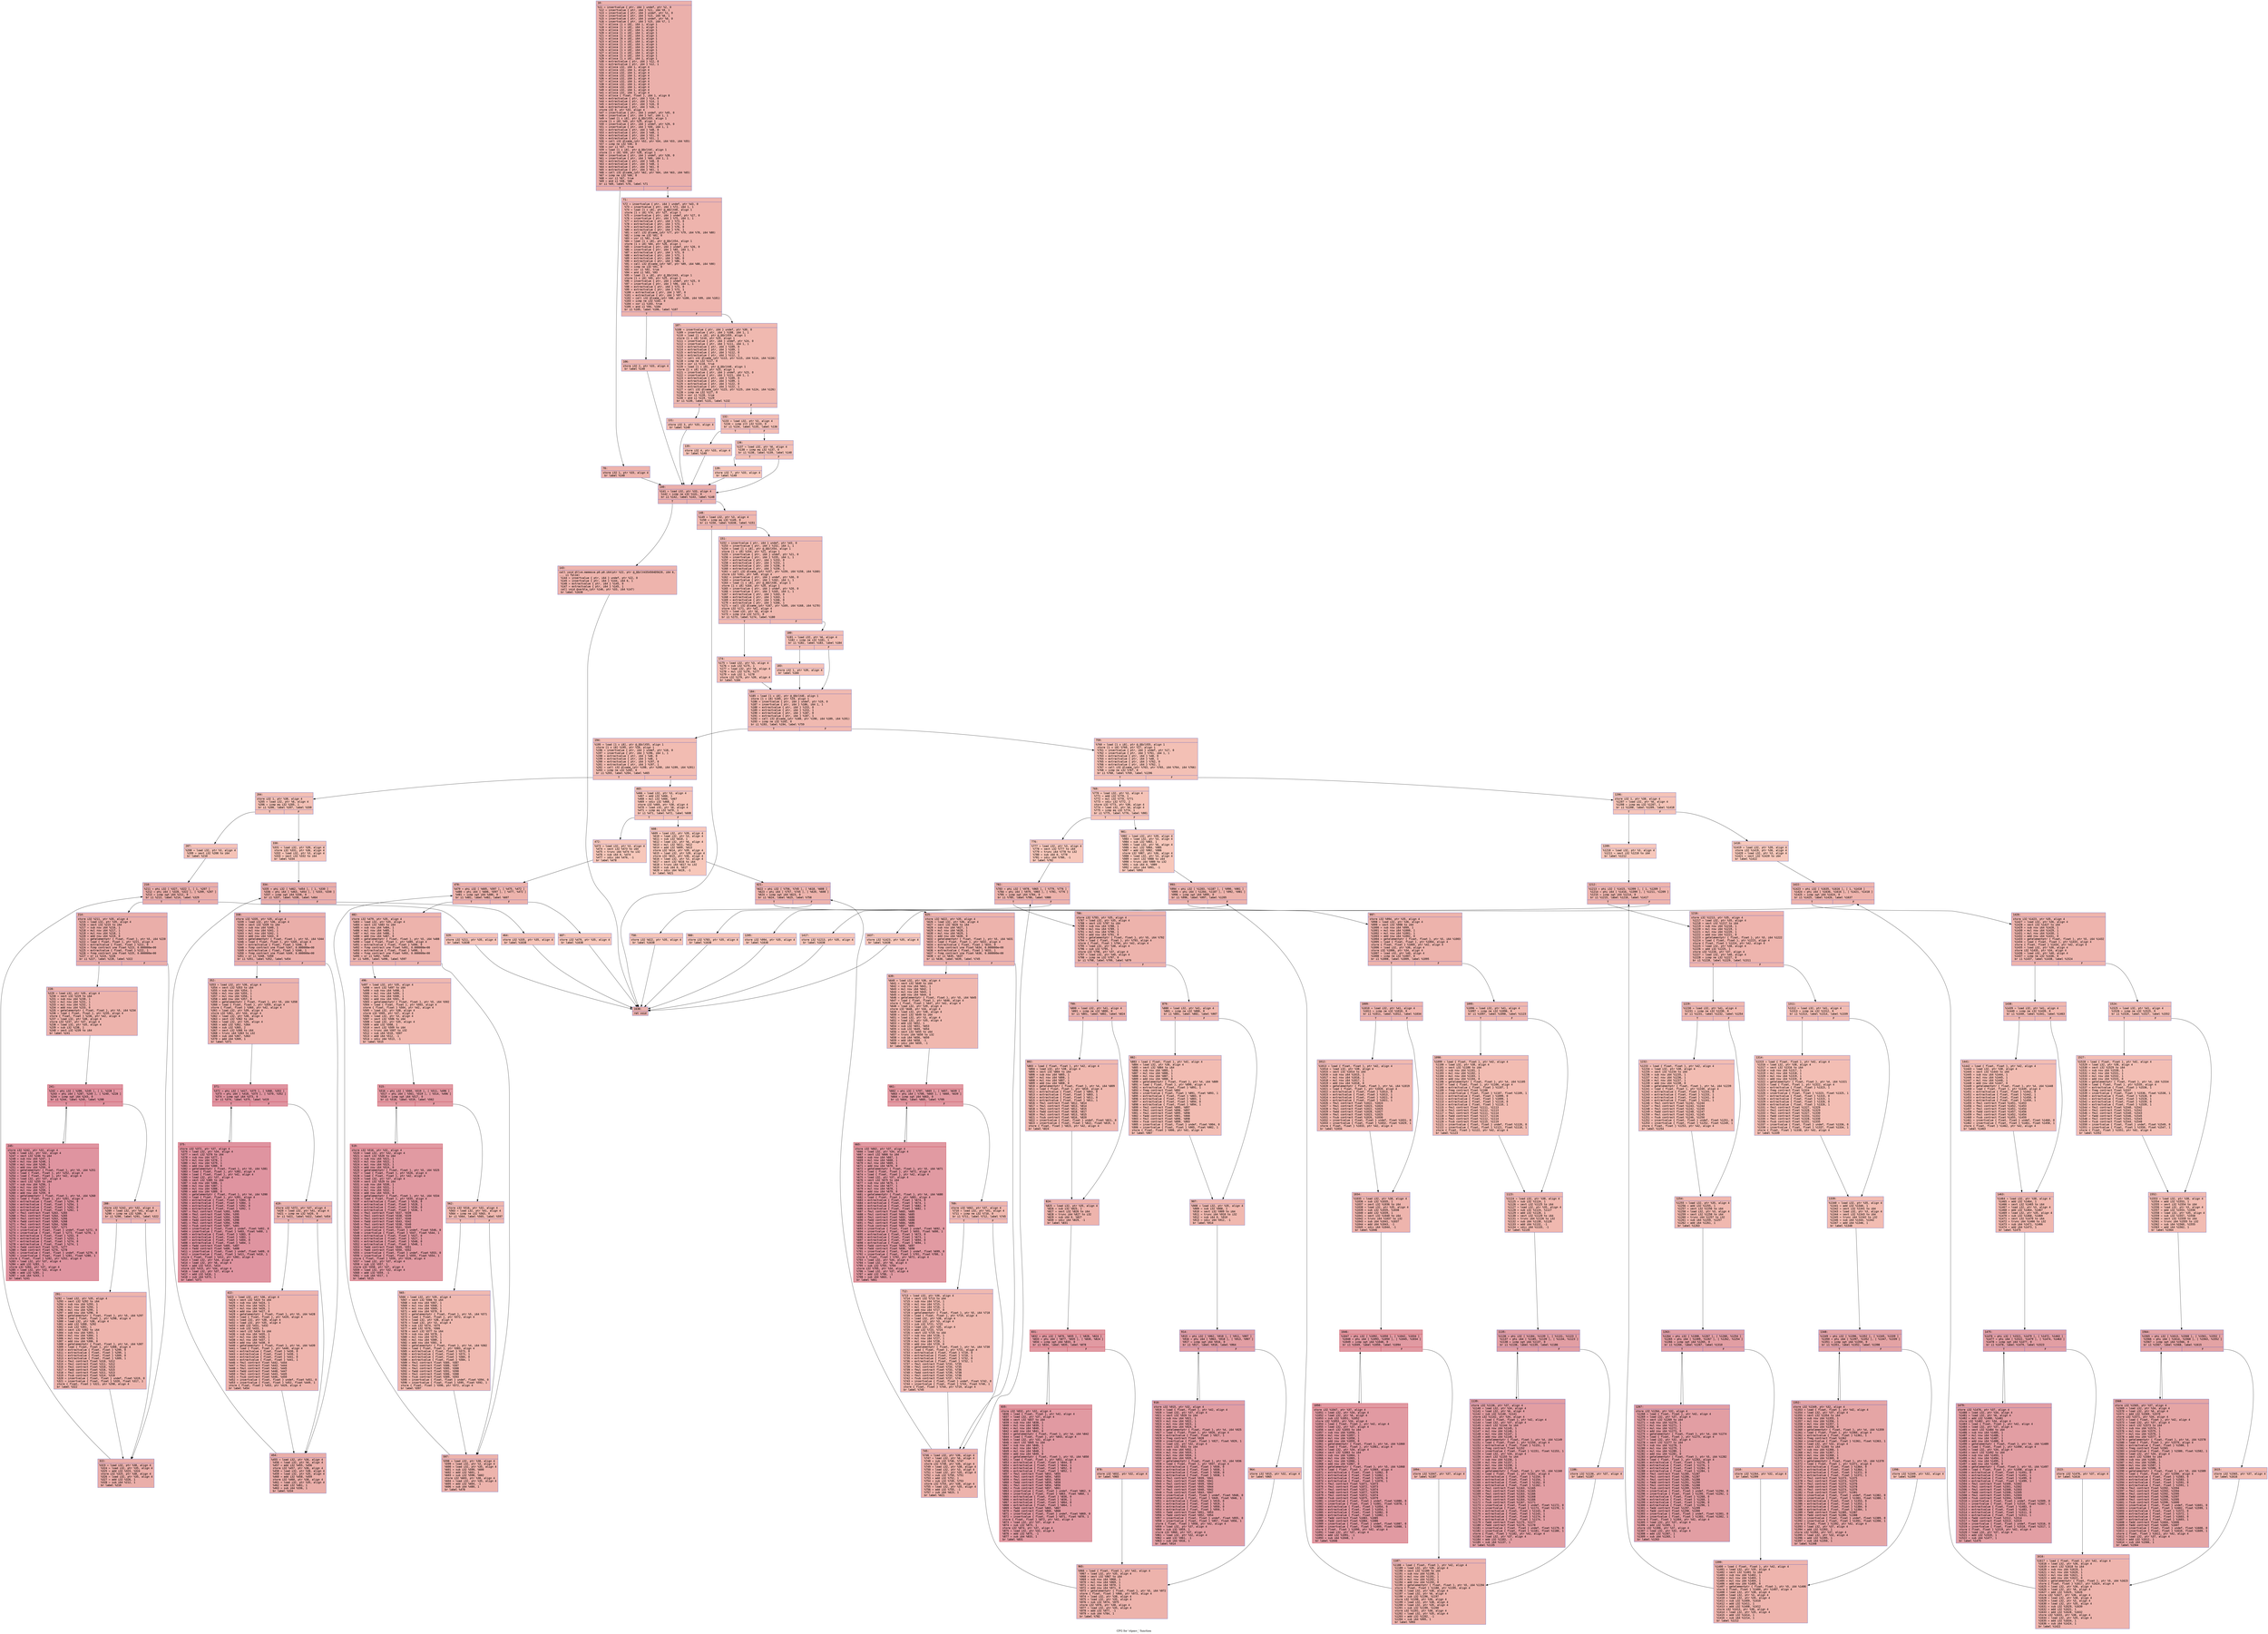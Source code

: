 digraph "CFG for 'ctpmv_' function" {
	label="CFG for 'ctpmv_' function";

	Node0x55ee0fe7e0d0 [shape=record,color="#3d50c3ff", style=filled, fillcolor="#d24b4070" fontname="Courier",label="{10:\l|  %11 = insertvalue \{ ptr, i64 \} undef, ptr %2, 0\l  %12 = insertvalue \{ ptr, i64 \} %11, i64 %9, 1\l  %13 = insertvalue \{ ptr, i64 \} undef, ptr %1, 0\l  %14 = insertvalue \{ ptr, i64 \} %13, i64 %8, 1\l  %15 = insertvalue \{ ptr, i64 \} undef, ptr %0, 0\l  %16 = insertvalue \{ ptr, i64 \} %15, i64 %7, 1\l  %17 = alloca [1 x i8], i64 1, align 1\l  %18 = alloca [1 x i8], i64 1, align 1\l  %19 = alloca [1 x i8], i64 1, align 1\l  %20 = alloca [1 x i8], i64 1, align 1\l  %21 = alloca [1 x i8], i64 1, align 1\l  %22 = alloca [6 x i8], i64 1, align 1\l  %23 = alloca [1 x i8], i64 1, align 1\l  %24 = alloca [1 x i8], i64 1, align 1\l  %25 = alloca [1 x i8], i64 1, align 1\l  %26 = alloca [1 x i8], i64 1, align 1\l  %27 = alloca [1 x i8], i64 1, align 1\l  %28 = alloca [1 x i8], i64 1, align 1\l  %29 = alloca [1 x i8], i64 1, align 1\l  %30 = extractvalue \{ ptr, i64 \} %12, 0\l  %31 = extractvalue \{ ptr, i64 \} %12, 1\l  %32 = alloca i32, i64 1, align 4\l  %33 = alloca i32, i64 1, align 4\l  %34 = alloca i32, i64 1, align 4\l  %35 = alloca i32, i64 1, align 4\l  %36 = alloca i32, i64 1, align 4\l  %37 = alloca i32, i64 1, align 4\l  %38 = alloca i32, i64 1, align 4\l  %39 = alloca i32, i64 1, align 4\l  %40 = alloca i32, i64 1, align 4\l  %41 = alloca i32, i64 1, align 4\l  %42 = alloca \{ float, float \}, i64 1, align 8\l  %43 = extractvalue \{ ptr, i64 \} %14, 0\l  %44 = extractvalue \{ ptr, i64 \} %14, 1\l  %45 = extractvalue \{ ptr, i64 \} %16, 0\l  %46 = extractvalue \{ ptr, i64 \} %16, 1\l  store i32 0, ptr %33, align 4\l  %47 = insertvalue \{ ptr, i64 \} undef, ptr %45, 0\l  %48 = insertvalue \{ ptr, i64 \} %47, i64 1, 1\l  %49 = load [1 x i8], ptr @_QQclX55, align 1\l  store [1 x i8] %49, ptr %29, align 1\l  %50 = insertvalue \{ ptr, i64 \} undef, ptr %29, 0\l  %51 = insertvalue \{ ptr, i64 \} %50, i64 1, 1\l  %52 = extractvalue \{ ptr, i64 \} %48, 0\l  %53 = extractvalue \{ ptr, i64 \} %48, 1\l  %54 = extractvalue \{ ptr, i64 \} %51, 0\l  %55 = extractvalue \{ ptr, i64 \} %51, 1\l  %56 = call i32 @lsame_(ptr %52, ptr %54, i64 %53, i64 %55)\l  %57 = icmp ne i32 %56, 0\l  %58 = xor i1 %57, true\l  %59 = load [1 x i8], ptr @_QQclX4C, align 1\l  store [1 x i8] %59, ptr %28, align 1\l  %60 = insertvalue \{ ptr, i64 \} undef, ptr %28, 0\l  %61 = insertvalue \{ ptr, i64 \} %60, i64 1, 1\l  %62 = extractvalue \{ ptr, i64 \} %48, 0\l  %63 = extractvalue \{ ptr, i64 \} %48, 1\l  %64 = extractvalue \{ ptr, i64 \} %61, 0\l  %65 = extractvalue \{ ptr, i64 \} %61, 1\l  %66 = call i32 @lsame_(ptr %62, ptr %64, i64 %63, i64 %65)\l  %67 = icmp ne i32 %66, 0\l  %68 = xor i1 %67, true\l  %69 = and i1 %58, %68\l  br i1 %69, label %70, label %71\l|{<s0>T|<s1>F}}"];
	Node0x55ee0fe7e0d0:s0 -> Node0x55ee0fe80ca0[tooltip="10 -> 70\nProbability 50.00%" ];
	Node0x55ee0fe7e0d0:s1 -> Node0x55ee0fe80cf0[tooltip="10 -> 71\nProbability 50.00%" ];
	Node0x55ee0fe80ca0 [shape=record,color="#3d50c3ff", style=filled, fillcolor="#d8564670" fontname="Courier",label="{70:\l|  store i32 1, ptr %33, align 4\l  br label %140\l}"];
	Node0x55ee0fe80ca0 -> Node0x55ee0fe80e90[tooltip="70 -> 140\nProbability 100.00%" ];
	Node0x55ee0fe80cf0 [shape=record,color="#3d50c3ff", style=filled, fillcolor="#d8564670" fontname="Courier",label="{71:\l|  %72 = insertvalue \{ ptr, i64 \} undef, ptr %43, 0\l  %73 = insertvalue \{ ptr, i64 \} %72, i64 1, 1\l  %74 = load [1 x i8], ptr @_QQclX4E, align 1\l  store [1 x i8] %74, ptr %27, align 1\l  %75 = insertvalue \{ ptr, i64 \} undef, ptr %27, 0\l  %76 = insertvalue \{ ptr, i64 \} %75, i64 1, 1\l  %77 = extractvalue \{ ptr, i64 \} %73, 0\l  %78 = extractvalue \{ ptr, i64 \} %73, 1\l  %79 = extractvalue \{ ptr, i64 \} %76, 0\l  %80 = extractvalue \{ ptr, i64 \} %76, 1\l  %81 = call i32 @lsame_(ptr %77, ptr %79, i64 %78, i64 %80)\l  %82 = icmp ne i32 %81, 0\l  %83 = xor i1 %82, true\l  %84 = load [1 x i8], ptr @_QQclX54, align 1\l  store [1 x i8] %84, ptr %26, align 1\l  %85 = insertvalue \{ ptr, i64 \} undef, ptr %26, 0\l  %86 = insertvalue \{ ptr, i64 \} %85, i64 1, 1\l  %87 = extractvalue \{ ptr, i64 \} %73, 0\l  %88 = extractvalue \{ ptr, i64 \} %73, 1\l  %89 = extractvalue \{ ptr, i64 \} %86, 0\l  %90 = extractvalue \{ ptr, i64 \} %86, 1\l  %91 = call i32 @lsame_(ptr %87, ptr %89, i64 %88, i64 %90)\l  %92 = icmp ne i32 %91, 0\l  %93 = xor i1 %92, true\l  %94 = and i1 %83, %93\l  %95 = load [1 x i8], ptr @_QQclX43, align 1\l  store [1 x i8] %95, ptr %25, align 1\l  %96 = insertvalue \{ ptr, i64 \} undef, ptr %25, 0\l  %97 = insertvalue \{ ptr, i64 \} %96, i64 1, 1\l  %98 = extractvalue \{ ptr, i64 \} %73, 0\l  %99 = extractvalue \{ ptr, i64 \} %73, 1\l  %100 = extractvalue \{ ptr, i64 \} %97, 0\l  %101 = extractvalue \{ ptr, i64 \} %97, 1\l  %102 = call i32 @lsame_(ptr %98, ptr %100, i64 %99, i64 %101)\l  %103 = icmp ne i32 %102, 0\l  %104 = xor i1 %103, true\l  %105 = and i1 %94, %104\l  br i1 %105, label %106, label %107\l|{<s0>T|<s1>F}}"];
	Node0x55ee0fe80cf0:s0 -> Node0x55ee0fe7fc10[tooltip="71 -> 106\nProbability 50.00%" ];
	Node0x55ee0fe80cf0:s1 -> Node0x55ee0fe7fc60[tooltip="71 -> 107\nProbability 50.00%" ];
	Node0x55ee0fe7fc10 [shape=record,color="#3d50c3ff", style=filled, fillcolor="#de614d70" fontname="Courier",label="{106:\l|  store i32 2, ptr %33, align 4\l  br label %140\l}"];
	Node0x55ee0fe7fc10 -> Node0x55ee0fe80e90[tooltip="106 -> 140\nProbability 100.00%" ];
	Node0x55ee0fe7fc60 [shape=record,color="#3d50c3ff", style=filled, fillcolor="#de614d70" fontname="Courier",label="{107:\l|  %108 = insertvalue \{ ptr, i64 \} undef, ptr %30, 0\l  %109 = insertvalue \{ ptr, i64 \} %108, i64 1, 1\l  %110 = load [1 x i8], ptr @_QQclX55, align 1\l  store [1 x i8] %110, ptr %24, align 1\l  %111 = insertvalue \{ ptr, i64 \} undef, ptr %24, 0\l  %112 = insertvalue \{ ptr, i64 \} %111, i64 1, 1\l  %113 = extractvalue \{ ptr, i64 \} %109, 0\l  %114 = extractvalue \{ ptr, i64 \} %109, 1\l  %115 = extractvalue \{ ptr, i64 \} %112, 0\l  %116 = extractvalue \{ ptr, i64 \} %112, 1\l  %117 = call i32 @lsame_(ptr %113, ptr %115, i64 %114, i64 %116)\l  %118 = icmp ne i32 %117, 0\l  %119 = xor i1 %118, true\l  %120 = load [1 x i8], ptr @_QQclX4E, align 1\l  store [1 x i8] %120, ptr %23, align 1\l  %121 = insertvalue \{ ptr, i64 \} undef, ptr %23, 0\l  %122 = insertvalue \{ ptr, i64 \} %121, i64 1, 1\l  %123 = extractvalue \{ ptr, i64 \} %109, 0\l  %124 = extractvalue \{ ptr, i64 \} %109, 1\l  %125 = extractvalue \{ ptr, i64 \} %122, 0\l  %126 = extractvalue \{ ptr, i64 \} %122, 1\l  %127 = call i32 @lsame_(ptr %123, ptr %125, i64 %124, i64 %126)\l  %128 = icmp ne i32 %127, 0\l  %129 = xor i1 %128, true\l  %130 = and i1 %119, %129\l  br i1 %130, label %131, label %132\l|{<s0>T|<s1>F}}"];
	Node0x55ee0fe7fc60:s0 -> Node0x55ee0fe84240[tooltip="107 -> 131\nProbability 50.00%" ];
	Node0x55ee0fe7fc60:s1 -> Node0x55ee0fe84290[tooltip="107 -> 132\nProbability 50.00%" ];
	Node0x55ee0fe84240 [shape=record,color="#3d50c3ff", style=filled, fillcolor="#e36c5570" fontname="Courier",label="{131:\l|  store i32 3, ptr %33, align 4\l  br label %140\l}"];
	Node0x55ee0fe84240 -> Node0x55ee0fe80e90[tooltip="131 -> 140\nProbability 100.00%" ];
	Node0x55ee0fe84290 [shape=record,color="#3d50c3ff", style=filled, fillcolor="#e36c5570" fontname="Courier",label="{132:\l|  %133 = load i32, ptr %3, align 4\l  %134 = icmp slt i32 %133, 0\l  br i1 %134, label %135, label %136\l|{<s0>T|<s1>F}}"];
	Node0x55ee0fe84290:s0 -> Node0x55ee0fe845b0[tooltip="132 -> 135\nProbability 37.50%" ];
	Node0x55ee0fe84290:s1 -> Node0x55ee0fe84600[tooltip="132 -> 136\nProbability 62.50%" ];
	Node0x55ee0fe845b0 [shape=record,color="#3d50c3ff", style=filled, fillcolor="#e8765c70" fontname="Courier",label="{135:\l|  store i32 4, ptr %33, align 4\l  br label %140\l}"];
	Node0x55ee0fe845b0 -> Node0x55ee0fe80e90[tooltip="135 -> 140\nProbability 100.00%" ];
	Node0x55ee0fe84600 [shape=record,color="#3d50c3ff", style=filled, fillcolor="#e5705870" fontname="Courier",label="{136:\l|  %137 = load i32, ptr %6, align 4\l  %138 = icmp eq i32 %137, 0\l  br i1 %138, label %139, label %140\l|{<s0>T|<s1>F}}"];
	Node0x55ee0fe84600:s0 -> Node0x55ee0fe84920[tooltip="136 -> 139\nProbability 37.50%" ];
	Node0x55ee0fe84600:s1 -> Node0x55ee0fe80e90[tooltip="136 -> 140\nProbability 62.50%" ];
	Node0x55ee0fe84920 [shape=record,color="#3d50c3ff", style=filled, fillcolor="#ec7f6370" fontname="Courier",label="{139:\l|  store i32 7, ptr %33, align 4\l  br label %140\l}"];
	Node0x55ee0fe84920 -> Node0x55ee0fe80e90[tooltip="139 -> 140\nProbability 100.00%" ];
	Node0x55ee0fe80e90 [shape=record,color="#3d50c3ff", style=filled, fillcolor="#d24b4070" fontname="Courier",label="{140:\l|  %141 = load i32, ptr %33, align 4\l  %142 = icmp ne i32 %141, 0\l  br i1 %142, label %143, label %148\l|{<s0>T|<s1>F}}"];
	Node0x55ee0fe80e90:s0 -> Node0x55ee0fe84c40[tooltip="140 -> 143\nProbability 62.50%" ];
	Node0x55ee0fe80e90:s1 -> Node0x55ee0fe84c90[tooltip="140 -> 148\nProbability 37.50%" ];
	Node0x55ee0fe84c40 [shape=record,color="#3d50c3ff", style=filled, fillcolor="#d8564670" fontname="Courier",label="{143:\l|  call void @llvm.memmove.p0.p0.i64(ptr %22, ptr @_QQclX4354504D5620, i64 6,\l... i1 false)\l  %144 = insertvalue \{ ptr, i64 \} undef, ptr %22, 0\l  %145 = insertvalue \{ ptr, i64 \} %144, i64 6, 1\l  %146 = extractvalue \{ ptr, i64 \} %145, 0\l  %147 = extractvalue \{ ptr, i64 \} %145, 1\l  call void @xerbla_(ptr %146, ptr %33, i64 %147)\l  br label %1638\l}"];
	Node0x55ee0fe84c40 -> Node0x55ee0fe85290[tooltip="143 -> 1638\nProbability 100.00%" ];
	Node0x55ee0fe84c90 [shape=record,color="#3d50c3ff", style=filled, fillcolor="#dc5d4a70" fontname="Courier",label="{148:\l|  %149 = load i32, ptr %3, align 4\l  %150 = icmp eq i32 %149, 0\l  br i1 %150, label %1638, label %151\l|{<s0>T|<s1>F}}"];
	Node0x55ee0fe84c90:s0 -> Node0x55ee0fe85290[tooltip="148 -> 1638\nProbability 37.50%" ];
	Node0x55ee0fe84c90:s1 -> Node0x55ee0fe85460[tooltip="148 -> 151\nProbability 62.50%" ];
	Node0x55ee0fe85460 [shape=record,color="#3d50c3ff", style=filled, fillcolor="#de614d70" fontname="Courier",label="{151:\l|  %152 = insertvalue \{ ptr, i64 \} undef, ptr %43, 0\l  %153 = insertvalue \{ ptr, i64 \} %152, i64 1, 1\l  %154 = load [1 x i8], ptr @_QQclX54, align 1\l  store [1 x i8] %154, ptr %21, align 1\l  %155 = insertvalue \{ ptr, i64 \} undef, ptr %21, 0\l  %156 = insertvalue \{ ptr, i64 \} %155, i64 1, 1\l  %157 = extractvalue \{ ptr, i64 \} %153, 0\l  %158 = extractvalue \{ ptr, i64 \} %153, 1\l  %159 = extractvalue \{ ptr, i64 \} %156, 0\l  %160 = extractvalue \{ ptr, i64 \} %156, 1\l  %161 = call i32 @lsame_(ptr %157, ptr %159, i64 %158, i64 %160)\l  store i32 %161, ptr %40, align 4\l  %162 = insertvalue \{ ptr, i64 \} undef, ptr %30, 0\l  %163 = insertvalue \{ ptr, i64 \} %162, i64 1, 1\l  %164 = load [1 x i8], ptr @_QQclX4E, align 1\l  store [1 x i8] %164, ptr %20, align 1\l  %165 = insertvalue \{ ptr, i64 \} undef, ptr %20, 0\l  %166 = insertvalue \{ ptr, i64 \} %165, i64 1, 1\l  %167 = extractvalue \{ ptr, i64 \} %163, 0\l  %168 = extractvalue \{ ptr, i64 \} %163, 1\l  %169 = extractvalue \{ ptr, i64 \} %166, 0\l  %170 = extractvalue \{ ptr, i64 \} %166, 1\l  %171 = call i32 @lsame_(ptr %167, ptr %169, i64 %168, i64 %170)\l  store i32 %171, ptr %41, align 4\l  %172 = load i32, ptr %6, align 4\l  %173 = icmp sle i32 %172, 0\l  br i1 %173, label %174, label %180\l|{<s0>T|<s1>F}}"];
	Node0x55ee0fe85460:s0 -> Node0x55ee0fe86690[tooltip="151 -> 174\nProbability 50.00%" ];
	Node0x55ee0fe85460:s1 -> Node0x55ee0fe866e0[tooltip="151 -> 180\nProbability 50.00%" ];
	Node0x55ee0fe86690 [shape=record,color="#3d50c3ff", style=filled, fillcolor="#e36c5570" fontname="Courier",label="{174:\l|  %175 = load i32, ptr %3, align 4\l  %176 = sub i32 %175, 1\l  %177 = load i32, ptr %6, align 4\l  %178 = mul i32 %176, %177\l  %179 = sub i32 1, %178\l  store i32 %179, ptr %39, align 4\l  br label %184\l}"];
	Node0x55ee0fe86690 -> Node0x55ee0fe86b30[tooltip="174 -> 184\nProbability 100.00%" ];
	Node0x55ee0fe866e0 [shape=record,color="#3d50c3ff", style=filled, fillcolor="#e36c5570" fontname="Courier",label="{180:\l|  %181 = load i32, ptr %6, align 4\l  %182 = icmp ne i32 %181, 1\l  br i1 %182, label %183, label %184\l|{<s0>T|<s1>F}}"];
	Node0x55ee0fe866e0:s0 -> Node0x55ee0fe86d00[tooltip="180 -> 183\nProbability 50.00%" ];
	Node0x55ee0fe866e0:s1 -> Node0x55ee0fe86b30[tooltip="180 -> 184\nProbability 50.00%" ];
	Node0x55ee0fe86d00 [shape=record,color="#3d50c3ff", style=filled, fillcolor="#e8765c70" fontname="Courier",label="{183:\l|  store i32 1, ptr %39, align 4\l  br label %184\l}"];
	Node0x55ee0fe86d00 -> Node0x55ee0fe86b30[tooltip="183 -> 184\nProbability 100.00%" ];
	Node0x55ee0fe86b30 [shape=record,color="#3d50c3ff", style=filled, fillcolor="#de614d70" fontname="Courier",label="{184:\l|  %185 = load [1 x i8], ptr @_QQclX4E, align 1\l  store [1 x i8] %185, ptr %19, align 1\l  %186 = insertvalue \{ ptr, i64 \} undef, ptr %19, 0\l  %187 = insertvalue \{ ptr, i64 \} %186, i64 1, 1\l  %188 = extractvalue \{ ptr, i64 \} %153, 0\l  %189 = extractvalue \{ ptr, i64 \} %153, 1\l  %190 = extractvalue \{ ptr, i64 \} %187, 0\l  %191 = extractvalue \{ ptr, i64 \} %187, 1\l  %192 = call i32 @lsame_(ptr %188, ptr %190, i64 %189, i64 %191)\l  %193 = icmp ne i32 %192, 0\l  br i1 %193, label %194, label %759\l|{<s0>T|<s1>F}}"];
	Node0x55ee0fe86b30:s0 -> Node0x55ee0fe82200[tooltip="184 -> 194\nProbability 62.50%" ];
	Node0x55ee0fe86b30:s1 -> Node0x55ee0fe82250[tooltip="184 -> 759\nProbability 37.50%" ];
	Node0x55ee0fe82200 [shape=record,color="#3d50c3ff", style=filled, fillcolor="#e1675170" fontname="Courier",label="{194:\l|  %195 = load [1 x i8], ptr @_QQclX55, align 1\l  store [1 x i8] %195, ptr %18, align 1\l  %196 = insertvalue \{ ptr, i64 \} undef, ptr %18, 0\l  %197 = insertvalue \{ ptr, i64 \} %196, i64 1, 1\l  %198 = extractvalue \{ ptr, i64 \} %48, 0\l  %199 = extractvalue \{ ptr, i64 \} %48, 1\l  %200 = extractvalue \{ ptr, i64 \} %197, 0\l  %201 = extractvalue \{ ptr, i64 \} %197, 1\l  %202 = call i32 @lsame_(ptr %198, ptr %200, i64 %199, i64 %201)\l  %203 = icmp ne i32 %202, 0\l  br i1 %203, label %204, label %465\l|{<s0>T|<s1>F}}"];
	Node0x55ee0fe82200:s0 -> Node0x55ee0fe829f0[tooltip="194 -> 204\nProbability 62.50%" ];
	Node0x55ee0fe82200:s1 -> Node0x55ee0fe82a40[tooltip="194 -> 465\nProbability 37.50%" ];
	Node0x55ee0fe829f0 [shape=record,color="#3d50c3ff", style=filled, fillcolor="#e5705870" fontname="Courier",label="{204:\l|  store i32 1, ptr %38, align 4\l  %205 = load i32, ptr %6, align 4\l  %206 = icmp eq i32 %205, 1\l  br i1 %206, label %207, label %330\l|{<s0>T|<s1>F}}"];
	Node0x55ee0fe829f0:s0 -> Node0x55ee0fe82cf0[tooltip="204 -> 207\nProbability 50.00%" ];
	Node0x55ee0fe829f0:s1 -> Node0x55ee0fe82d40[tooltip="204 -> 330\nProbability 50.00%" ];
	Node0x55ee0fe82cf0 [shape=record,color="#3d50c3ff", style=filled, fillcolor="#e8765c70" fontname="Courier",label="{207:\l|  %208 = load i32, ptr %3, align 4\l  %209 = sext i32 %208 to i64\l  br label %210\l}"];
	Node0x55ee0fe82cf0 -> Node0x55ee0fe82f30[tooltip="207 -> 210\nProbability 100.00%" ];
	Node0x55ee0fe82f30 [shape=record,color="#3d50c3ff", style=filled, fillcolor="#d0473d70" fontname="Courier",label="{210:\l|  %211 = phi i32 [ %327, %322 ], [ 1, %207 ]\l  %212 = phi i64 [ %328, %322 ], [ %209, %207 ]\l  %213 = icmp sgt i64 %212, 0\l  br i1 %213, label %214, label %329\l|{<s0>T|<s1>F}}"];
	Node0x55ee0fe82f30:s0 -> Node0x55ee0fe89640[tooltip="210 -> 214\nProbability 96.88%" ];
	Node0x55ee0fe82f30:s1 -> Node0x55ee0fe89690[tooltip="210 -> 329\nProbability 3.12%" ];
	Node0x55ee0fe89640 [shape=record,color="#3d50c3ff", style=filled, fillcolor="#d0473d70" fontname="Courier",label="{214:\l|  store i32 %211, ptr %35, align 4\l  %215 = load i32, ptr %35, align 4\l  %216 = sext i32 %215 to i64\l  %217 = sub nsw i64 %216, 1\l  %218 = mul nsw i64 %217, 1\l  %219 = mul nsw i64 %218, 1\l  %220 = add nsw i64 %219, 0\l  %221 = getelementptr \{ float, float \}, ptr %5, i64 %220\l  %222 = load \{ float, float \}, ptr %221, align 4\l  %223 = extractvalue \{ float, float \} %222, 0\l  %224 = fcmp contract une float %223, 0.000000e+00\l  %225 = extractvalue \{ float, float \} %222, 1\l  %226 = fcmp contract une float %225, 0.000000e+00\l  %227 = or i1 %224, %226\l  br i1 %227, label %228, label %322\l|{<s0>T|<s1>F}}"];
	Node0x55ee0fe89640:s0 -> Node0x55ee0fe89f50[tooltip="214 -> 228\nProbability 50.00%" ];
	Node0x55ee0fe89640:s1 -> Node0x55ee0fe893e0[tooltip="214 -> 322\nProbability 50.00%" ];
	Node0x55ee0fe89f50 [shape=record,color="#3d50c3ff", style=filled, fillcolor="#d6524470" fontname="Courier",label="{228:\l|  %229 = load i32, ptr %35, align 4\l  %230 = sext i32 %229 to i64\l  %231 = sub nsw i64 %230, 1\l  %232 = mul nsw i64 %231, 1\l  %233 = mul nsw i64 %232, 1\l  %234 = add nsw i64 %233, 0\l  %235 = getelementptr \{ float, float \}, ptr %5, i64 %234\l  %236 = load \{ float, float \}, ptr %235, align 4\l  store \{ float, float \} %236, ptr %42, align 4\l  %237 = load i32, ptr %38, align 4\l  store i32 %237, ptr %37, align 4\l  %238 = load i32, ptr %35, align 4\l  %239 = sub i32 %238, 1\l  %240 = sext i32 %239 to i64\l  br label %241\l}"];
	Node0x55ee0fe89f50 -> Node0x55ee0fe8a7e0[tooltip="228 -> 241\nProbability 100.00%" ];
	Node0x55ee0fe8a7e0 [shape=record,color="#b70d28ff", style=filled, fillcolor="#b70d2870" fontname="Courier",label="{241:\l|  %242 = phi i32 [ %286, %245 ], [ 1, %228 ]\l  %243 = phi i64 [ %287, %245 ], [ %240, %228 ]\l  %244 = icmp sgt i64 %243, 0\l  br i1 %244, label %245, label %288\l|{<s0>T|<s1>F}}"];
	Node0x55ee0fe8a7e0:s0 -> Node0x55ee0fe8a8a0[tooltip="241 -> 245\nProbability 96.88%" ];
	Node0x55ee0fe8a7e0:s1 -> Node0x55ee0fe8ab00[tooltip="241 -> 288\nProbability 3.12%" ];
	Node0x55ee0fe8a8a0 [shape=record,color="#b70d28ff", style=filled, fillcolor="#b70d2870" fontname="Courier",label="{245:\l|  store i32 %242, ptr %32, align 4\l  %246 = load i32, ptr %32, align 4\l  %247 = sext i32 %246 to i64\l  %248 = sub nsw i64 %247, 1\l  %249 = mul nsw i64 %248, 1\l  %250 = mul nsw i64 %249, 1\l  %251 = add nsw i64 %250, 0\l  %252 = getelementptr \{ float, float \}, ptr %5, i64 %251\l  %253 = load \{ float, float \}, ptr %252, align 4\l  %254 = load \{ float, float \}, ptr %42, align 4\l  %255 = load i32, ptr %37, align 4\l  %256 = sext i32 %255 to i64\l  %257 = sub nsw i64 %256, 1\l  %258 = mul nsw i64 %257, 1\l  %259 = mul nsw i64 %258, 1\l  %260 = add nsw i64 %259, 0\l  %261 = getelementptr \{ float, float \}, ptr %4, i64 %260\l  %262 = load \{ float, float \}, ptr %261, align 4\l  %263 = extractvalue \{ float, float \} %254, 0\l  %264 = extractvalue \{ float, float \} %254, 1\l  %265 = extractvalue \{ float, float \} %262, 0\l  %266 = extractvalue \{ float, float \} %262, 1\l  %267 = fmul contract float %263, %265\l  %268 = fmul contract float %264, %265\l  %269 = fmul contract float %263, %266\l  %270 = fadd contract float %269, %268\l  %271 = fmul contract float %264, %266\l  %272 = fsub contract float %267, %271\l  %273 = insertvalue \{ float, float \} undef, float %272, 0\l  %274 = insertvalue \{ float, float \} %273, float %270, 1\l  %275 = extractvalue \{ float, float \} %253, 0\l  %276 = extractvalue \{ float, float \} %253, 1\l  %277 = extractvalue \{ float, float \} %274, 0\l  %278 = extractvalue \{ float, float \} %274, 1\l  %279 = fadd contract float %275, %277\l  %280 = fadd contract float %276, %278\l  %281 = insertvalue \{ float, float \} undef, float %279, 0\l  %282 = insertvalue \{ float, float \} %281, float %280, 1\l  store \{ float, float \} %282, ptr %252, align 4\l  %283 = load i32, ptr %37, align 4\l  %284 = add i32 %283, 1\l  store i32 %284, ptr %37, align 4\l  %285 = load i32, ptr %32, align 4\l  %286 = add i32 %285, 1\l  %287 = sub i64 %243, 1\l  br label %241\l}"];
	Node0x55ee0fe8a8a0 -> Node0x55ee0fe8a7e0[tooltip="245 -> 241\nProbability 100.00%" ];
	Node0x55ee0fe8ab00 [shape=record,color="#3d50c3ff", style=filled, fillcolor="#d6524470" fontname="Courier",label="{288:\l|  store i32 %242, ptr %32, align 4\l  %289 = load i32, ptr %41, align 4\l  %290 = icmp ne i32 %289, 0\l  br i1 %290, label %291, label %322\l|{<s0>T|<s1>F}}"];
	Node0x55ee0fe8ab00:s0 -> Node0x55ee0fe8c790[tooltip="288 -> 291\nProbability 62.50%" ];
	Node0x55ee0fe8ab00:s1 -> Node0x55ee0fe893e0[tooltip="288 -> 322\nProbability 37.50%" ];
	Node0x55ee0fe8c790 [shape=record,color="#3d50c3ff", style=filled, fillcolor="#d8564670" fontname="Courier",label="{291:\l|  %292 = load i32, ptr %35, align 4\l  %293 = sext i32 %292 to i64\l  %294 = sub nsw i64 %293, 1\l  %295 = mul nsw i64 %294, 1\l  %296 = mul nsw i64 %295, 1\l  %297 = add nsw i64 %296, 0\l  %298 = getelementptr \{ float, float \}, ptr %5, i64 %297\l  %299 = load \{ float, float \}, ptr %298, align 4\l  %300 = load i32, ptr %38, align 4\l  %301 = add i32 %300, %292\l  %302 = sub i32 %301, 1\l  %303 = sext i32 %302 to i64\l  %304 = sub nsw i64 %303, 1\l  %305 = mul nsw i64 %304, 1\l  %306 = mul nsw i64 %305, 1\l  %307 = add nsw i64 %306, 0\l  %308 = getelementptr \{ float, float \}, ptr %4, i64 %307\l  %309 = load \{ float, float \}, ptr %308, align 4\l  %310 = extractvalue \{ float, float \} %299, 0\l  %311 = extractvalue \{ float, float \} %299, 1\l  %312 = extractvalue \{ float, float \} %309, 0\l  %313 = extractvalue \{ float, float \} %309, 1\l  %314 = fmul contract float %310, %312\l  %315 = fmul contract float %311, %312\l  %316 = fmul contract float %310, %313\l  %317 = fadd contract float %316, %315\l  %318 = fmul contract float %311, %313\l  %319 = fsub contract float %314, %318\l  %320 = insertvalue \{ float, float \} undef, float %319, 0\l  %321 = insertvalue \{ float, float \} %320, float %317, 1\l  store \{ float, float \} %321, ptr %298, align 4\l  br label %322\l}"];
	Node0x55ee0fe8c790 -> Node0x55ee0fe893e0[tooltip="291 -> 322\nProbability 100.00%" ];
	Node0x55ee0fe893e0 [shape=record,color="#3d50c3ff", style=filled, fillcolor="#d0473d70" fontname="Courier",label="{322:\l|  %323 = load i32, ptr %38, align 4\l  %324 = load i32, ptr %35, align 4\l  %325 = add i32 %323, %324\l  store i32 %325, ptr %38, align 4\l  %326 = load i32, ptr %35, align 4\l  %327 = add i32 %326, 1\l  %328 = sub i64 %212, 1\l  br label %210\l}"];
	Node0x55ee0fe893e0 -> Node0x55ee0fe82f30[tooltip="322 -> 210\nProbability 100.00%" ];
	Node0x55ee0fe89690 [shape=record,color="#3d50c3ff", style=filled, fillcolor="#e8765c70" fontname="Courier",label="{329:\l|  store i32 %211, ptr %35, align 4\l  br label %1638\l}"];
	Node0x55ee0fe89690 -> Node0x55ee0fe85290[tooltip="329 -> 1638\nProbability 100.00%" ];
	Node0x55ee0fe82d40 [shape=record,color="#3d50c3ff", style=filled, fillcolor="#e8765c70" fontname="Courier",label="{330:\l|  %331 = load i32, ptr %39, align 4\l  store i32 %331, ptr %36, align 4\l  %332 = load i32, ptr %3, align 4\l  %333 = sext i32 %332 to i64\l  br label %334\l}"];
	Node0x55ee0fe82d40 -> Node0x55ee0fe91640[tooltip="330 -> 334\nProbability 100.00%" ];
	Node0x55ee0fe91640 [shape=record,color="#3d50c3ff", style=filled, fillcolor="#d0473d70" fontname="Courier",label="{334:\l|  %335 = phi i32 [ %462, %454 ], [ 1, %330 ]\l  %336 = phi i64 [ %463, %454 ], [ %333, %330 ]\l  %337 = icmp sgt i64 %336, 0\l  br i1 %337, label %338, label %464\l|{<s0>T|<s1>F}}"];
	Node0x55ee0fe91640:s0 -> Node0x55ee0fe91960[tooltip="334 -> 338\nProbability 96.88%" ];
	Node0x55ee0fe91640:s1 -> Node0x55ee0fe919b0[tooltip="334 -> 464\nProbability 3.12%" ];
	Node0x55ee0fe91960 [shape=record,color="#3d50c3ff", style=filled, fillcolor="#d0473d70" fontname="Courier",label="{338:\l|  store i32 %335, ptr %35, align 4\l  %339 = load i32, ptr %36, align 4\l  %340 = sext i32 %339 to i64\l  %341 = sub nsw i64 %340, 1\l  %342 = mul nsw i64 %341, 1\l  %343 = mul nsw i64 %342, 1\l  %344 = add nsw i64 %343, 0\l  %345 = getelementptr \{ float, float \}, ptr %5, i64 %344\l  %346 = load \{ float, float \}, ptr %345, align 4\l  %347 = extractvalue \{ float, float \} %346, 0\l  %348 = fcmp contract une float %347, 0.000000e+00\l  %349 = extractvalue \{ float, float \} %346, 1\l  %350 = fcmp contract une float %349, 0.000000e+00\l  %351 = or i1 %348, %350\l  br i1 %351, label %352, label %454\l|{<s0>T|<s1>F}}"];
	Node0x55ee0fe91960:s0 -> Node0x55ee0fe92270[tooltip="338 -> 352\nProbability 50.00%" ];
	Node0x55ee0fe91960:s1 -> Node0x55ee0fe91700[tooltip="338 -> 454\nProbability 50.00%" ];
	Node0x55ee0fe92270 [shape=record,color="#3d50c3ff", style=filled, fillcolor="#d6524470" fontname="Courier",label="{352:\l|  %353 = load i32, ptr %36, align 4\l  %354 = sext i32 %353 to i64\l  %355 = sub nsw i64 %354, 1\l  %356 = mul nsw i64 %355, 1\l  %357 = mul nsw i64 %356, 1\l  %358 = add nsw i64 %357, 0\l  %359 = getelementptr \{ float, float \}, ptr %5, i64 %358\l  %360 = load \{ float, float \}, ptr %359, align 4\l  store \{ float, float \} %360, ptr %42, align 4\l  %361 = load i32, ptr %39, align 4\l  store i32 %361, ptr %34, align 4\l  %362 = load i32, ptr %38, align 4\l  %363 = sext i32 %362 to i64\l  %364 = load i32, ptr %35, align 4\l  %365 = add i32 %362, %364\l  %366 = sub i32 %365, 2\l  %367 = sext i32 %366 to i64\l  %368 = trunc i64 %363 to i32\l  %369 = sub i64 %367, %363\l  %370 = add i64 %369, 1\l  br label %371\l}"];
	Node0x55ee0fe92270 -> Node0x55ee0fe92e10[tooltip="352 -> 371\nProbability 100.00%" ];
	Node0x55ee0fe92e10 [shape=record,color="#b70d28ff", style=filled, fillcolor="#b70d2870" fontname="Courier",label="{371:\l|  %372 = phi i32 [ %417, %375 ], [ %368, %352 ]\l  %373 = phi i64 [ %418, %375 ], [ %370, %352 ]\l  %374 = icmp sgt i64 %373, 0\l  br i1 %374, label %375, label %419\l|{<s0>T|<s1>F}}"];
	Node0x55ee0fe92e10:s0 -> Node0x55ee0fe92ed0[tooltip="371 -> 375\nProbability 96.88%" ];
	Node0x55ee0fe92e10:s1 -> Node0x55ee0fe93130[tooltip="371 -> 419\nProbability 3.12%" ];
	Node0x55ee0fe92ed0 [shape=record,color="#b70d28ff", style=filled, fillcolor="#b70d2870" fontname="Courier",label="{375:\l|  store i32 %372, ptr %37, align 4\l  %376 = load i32, ptr %34, align 4\l  %377 = sext i32 %376 to i64\l  %378 = sub nsw i64 %377, 1\l  %379 = mul nsw i64 %378, 1\l  %380 = mul nsw i64 %379, 1\l  %381 = add nsw i64 %380, 0\l  %382 = getelementptr \{ float, float \}, ptr %5, i64 %381\l  %383 = load \{ float, float \}, ptr %382, align 4\l  %384 = load \{ float, float \}, ptr %42, align 4\l  %385 = load i32, ptr %37, align 4\l  %386 = sext i32 %385 to i64\l  %387 = sub nsw i64 %386, 1\l  %388 = mul nsw i64 %387, 1\l  %389 = mul nsw i64 %388, 1\l  %390 = add nsw i64 %389, 0\l  %391 = getelementptr \{ float, float \}, ptr %4, i64 %390\l  %392 = load \{ float, float \}, ptr %391, align 4\l  %393 = extractvalue \{ float, float \} %384, 0\l  %394 = extractvalue \{ float, float \} %384, 1\l  %395 = extractvalue \{ float, float \} %392, 0\l  %396 = extractvalue \{ float, float \} %392, 1\l  %397 = fmul contract float %393, %395\l  %398 = fmul contract float %394, %395\l  %399 = fmul contract float %393, %396\l  %400 = fadd contract float %399, %398\l  %401 = fmul contract float %394, %396\l  %402 = fsub contract float %397, %401\l  %403 = insertvalue \{ float, float \} undef, float %402, 0\l  %404 = insertvalue \{ float, float \} %403, float %400, 1\l  %405 = extractvalue \{ float, float \} %383, 0\l  %406 = extractvalue \{ float, float \} %383, 1\l  %407 = extractvalue \{ float, float \} %404, 0\l  %408 = extractvalue \{ float, float \} %404, 1\l  %409 = fadd contract float %405, %407\l  %410 = fadd contract float %406, %408\l  %411 = insertvalue \{ float, float \} undef, float %409, 0\l  %412 = insertvalue \{ float, float \} %411, float %410, 1\l  store \{ float, float \} %412, ptr %382, align 4\l  %413 = load i32, ptr %34, align 4\l  %414 = load i32, ptr %6, align 4\l  %415 = add i32 %413, %414\l  store i32 %415, ptr %34, align 4\l  %416 = load i32, ptr %37, align 4\l  %417 = add i32 %416, 1\l  %418 = sub i64 %373, 1\l  br label %371\l}"];
	Node0x55ee0fe92ed0 -> Node0x55ee0fe92e10[tooltip="375 -> 371\nProbability 100.00%" ];
	Node0x55ee0fe93130 [shape=record,color="#3d50c3ff", style=filled, fillcolor="#d6524470" fontname="Courier",label="{419:\l|  store i32 %372, ptr %37, align 4\l  %420 = load i32, ptr %41, align 4\l  %421 = icmp ne i32 %420, 0\l  br i1 %421, label %422, label %454\l|{<s0>T|<s1>F}}"];
	Node0x55ee0fe93130:s0 -> Node0x55ee0fe88af0[tooltip="419 -> 422\nProbability 62.50%" ];
	Node0x55ee0fe93130:s1 -> Node0x55ee0fe91700[tooltip="419 -> 454\nProbability 37.50%" ];
	Node0x55ee0fe88af0 [shape=record,color="#3d50c3ff", style=filled, fillcolor="#d8564670" fontname="Courier",label="{422:\l|  %423 = load i32, ptr %36, align 4\l  %424 = sext i32 %423 to i64\l  %425 = sub nsw i64 %424, 1\l  %426 = mul nsw i64 %425, 1\l  %427 = mul nsw i64 %426, 1\l  %428 = add nsw i64 %427, 0\l  %429 = getelementptr \{ float, float \}, ptr %5, i64 %428\l  %430 = load \{ float, float \}, ptr %429, align 4\l  %431 = load i32, ptr %38, align 4\l  %432 = load i32, ptr %35, align 4\l  %433 = add i32 %431, %432\l  %434 = sub i32 %433, 1\l  %435 = sext i32 %434 to i64\l  %436 = sub nsw i64 %435, 1\l  %437 = mul nsw i64 %436, 1\l  %438 = mul nsw i64 %437, 1\l  %439 = add nsw i64 %438, 0\l  %440 = getelementptr \{ float, float \}, ptr %4, i64 %439\l  %441 = load \{ float, float \}, ptr %440, align 4\l  %442 = extractvalue \{ float, float \} %430, 0\l  %443 = extractvalue \{ float, float \} %430, 1\l  %444 = extractvalue \{ float, float \} %441, 0\l  %445 = extractvalue \{ float, float \} %441, 1\l  %446 = fmul contract float %442, %444\l  %447 = fmul contract float %443, %444\l  %448 = fmul contract float %442, %445\l  %449 = fadd contract float %448, %447\l  %450 = fmul contract float %443, %445\l  %451 = fsub contract float %446, %450\l  %452 = insertvalue \{ float, float \} undef, float %451, 0\l  %453 = insertvalue \{ float, float \} %452, float %449, 1\l  store \{ float, float \} %453, ptr %429, align 4\l  br label %454\l}"];
	Node0x55ee0fe88af0 -> Node0x55ee0fe91700[tooltip="422 -> 454\nProbability 100.00%" ];
	Node0x55ee0fe91700 [shape=record,color="#3d50c3ff", style=filled, fillcolor="#d0473d70" fontname="Courier",label="{454:\l|  %455 = load i32, ptr %36, align 4\l  %456 = load i32, ptr %6, align 4\l  %457 = add i32 %455, %456\l  store i32 %457, ptr %36, align 4\l  %458 = load i32, ptr %38, align 4\l  %459 = load i32, ptr %35, align 4\l  %460 = add i32 %458, %459\l  store i32 %460, ptr %38, align 4\l  %461 = load i32, ptr %35, align 4\l  %462 = add i32 %461, 1\l  %463 = sub i64 %336, 1\l  br label %334\l}"];
	Node0x55ee0fe91700 -> Node0x55ee0fe91640[tooltip="454 -> 334\nProbability 100.00%" ];
	Node0x55ee0fe919b0 [shape=record,color="#3d50c3ff", style=filled, fillcolor="#e8765c70" fontname="Courier",label="{464:\l|  store i32 %335, ptr %35, align 4\l  br label %1638\l}"];
	Node0x55ee0fe919b0 -> Node0x55ee0fe85290[tooltip="464 -> 1638\nProbability 100.00%" ];
	Node0x55ee0fe82a40 [shape=record,color="#3d50c3ff", style=filled, fillcolor="#e8765c70" fontname="Courier",label="{465:\l|  %466 = load i32, ptr %3, align 4\l  %467 = add i32 %466, 1\l  %468 = mul i32 %466, %467\l  %469 = sdiv i32 %468, 2\l  store i32 %469, ptr %38, align 4\l  %470 = load i32, ptr %6, align 4\l  %471 = icmp eq i32 %470, 1\l  br i1 %471, label %472, label %608\l|{<s0>T|<s1>F}}"];
	Node0x55ee0fe82a40:s0 -> Node0x55ee0fe98cf0[tooltip="465 -> 472\nProbability 50.00%" ];
	Node0x55ee0fe82a40:s1 -> Node0x55ee0fe98d40[tooltip="465 -> 608\nProbability 50.00%" ];
	Node0x55ee0fe98cf0 [shape=record,color="#3d50c3ff", style=filled, fillcolor="#ec7f6370" fontname="Courier",label="{472:\l|  %473 = load i32, ptr %3, align 4\l  %474 = sext i32 %473 to i64\l  %475 = trunc i64 %474 to i32\l  %476 = sub i64 0, %474\l  %477 = sdiv i64 %476, -1\l  br label %478\l}"];
	Node0x55ee0fe98cf0 -> Node0x55ee0fe990c0[tooltip="472 -> 478\nProbability 100.00%" ];
	Node0x55ee0fe990c0 [shape=record,color="#3d50c3ff", style=filled, fillcolor="#d6524470" fontname="Courier",label="{478:\l|  %479 = phi i32 [ %605, %597 ], [ %475, %472 ]\l  %480 = phi i64 [ %606, %597 ], [ %477, %472 ]\l  %481 = icmp sgt i64 %480, 0\l  br i1 %481, label %482, label %607\l|{<s0>T|<s1>F}}"];
	Node0x55ee0fe990c0:s0 -> Node0x55ee0fe993e0[tooltip="478 -> 482\nProbability 96.88%" ];
	Node0x55ee0fe990c0:s1 -> Node0x55ee0fe99430[tooltip="478 -> 607\nProbability 3.12%" ];
	Node0x55ee0fe993e0 [shape=record,color="#3d50c3ff", style=filled, fillcolor="#d6524470" fontname="Courier",label="{482:\l|  store i32 %479, ptr %35, align 4\l  %483 = load i32, ptr %35, align 4\l  %484 = sext i32 %483 to i64\l  %485 = sub nsw i64 %484, 1\l  %486 = mul nsw i64 %485, 1\l  %487 = mul nsw i64 %486, 1\l  %488 = add nsw i64 %487, 0\l  %489 = getelementptr \{ float, float \}, ptr %5, i64 %488\l  %490 = load \{ float, float \}, ptr %489, align 4\l  %491 = extractvalue \{ float, float \} %490, 0\l  %492 = fcmp contract une float %491, 0.000000e+00\l  %493 = extractvalue \{ float, float \} %490, 1\l  %494 = fcmp contract une float %493, 0.000000e+00\l  %495 = or i1 %492, %494\l  br i1 %495, label %496, label %597\l|{<s0>T|<s1>F}}"];
	Node0x55ee0fe993e0:s0 -> Node0x55ee0fe99cf0[tooltip="482 -> 496\nProbability 50.00%" ];
	Node0x55ee0fe993e0:s1 -> Node0x55ee0fe99180[tooltip="482 -> 597\nProbability 50.00%" ];
	Node0x55ee0fe99cf0 [shape=record,color="#3d50c3ff", style=filled, fillcolor="#dc5d4a70" fontname="Courier",label="{496:\l|  %497 = load i32, ptr %35, align 4\l  %498 = sext i32 %497 to i64\l  %499 = sub nsw i64 %498, 1\l  %500 = mul nsw i64 %499, 1\l  %501 = mul nsw i64 %500, 1\l  %502 = add nsw i64 %501, 0\l  %503 = getelementptr \{ float, float \}, ptr %5, i64 %502\l  %504 = load \{ float, float \}, ptr %503, align 4\l  store \{ float, float \} %504, ptr %42, align 4\l  %505 = load i32, ptr %38, align 4\l  store i32 %505, ptr %37, align 4\l  %506 = load i32, ptr %3, align 4\l  %507 = sext i32 %506 to i64\l  %508 = load i32, ptr %35, align 4\l  %509 = add i32 %508, 1\l  %510 = sext i32 %509 to i64\l  %511 = trunc i64 %507 to i32\l  %512 = sub i64 %510, %507\l  %513 = add i64 %512, -1\l  %514 = sdiv i64 %513, -1\l  br label %515\l}"];
	Node0x55ee0fe99cf0 -> Node0x55ee0fe9a890[tooltip="496 -> 515\nProbability 100.00%" ];
	Node0x55ee0fe9a890 [shape=record,color="#b70d28ff", style=filled, fillcolor="#bb1b2c70" fontname="Courier",label="{515:\l|  %516 = phi i32 [ %560, %519 ], [ %511, %496 ]\l  %517 = phi i64 [ %561, %519 ], [ %514, %496 ]\l  %518 = icmp sgt i64 %517, 0\l  br i1 %518, label %519, label %562\l|{<s0>T|<s1>F}}"];
	Node0x55ee0fe9a890:s0 -> Node0x55ee0fe9a950[tooltip="515 -> 519\nProbability 96.88%" ];
	Node0x55ee0fe9a890:s1 -> Node0x55ee0fe9abb0[tooltip="515 -> 562\nProbability 3.12%" ];
	Node0x55ee0fe9a950 [shape=record,color="#b70d28ff", style=filled, fillcolor="#bb1b2c70" fontname="Courier",label="{519:\l|  store i32 %516, ptr %32, align 4\l  %520 = load i32, ptr %32, align 4\l  %521 = sext i32 %520 to i64\l  %522 = sub nsw i64 %521, 1\l  %523 = mul nsw i64 %522, 1\l  %524 = mul nsw i64 %523, 1\l  %525 = add nsw i64 %524, 0\l  %526 = getelementptr \{ float, float \}, ptr %5, i64 %525\l  %527 = load \{ float, float \}, ptr %526, align 4\l  %528 = load \{ float, float \}, ptr %42, align 4\l  %529 = load i32, ptr %37, align 4\l  %530 = sext i32 %529 to i64\l  %531 = sub nsw i64 %530, 1\l  %532 = mul nsw i64 %531, 1\l  %533 = mul nsw i64 %532, 1\l  %534 = add nsw i64 %533, 0\l  %535 = getelementptr \{ float, float \}, ptr %4, i64 %534\l  %536 = load \{ float, float \}, ptr %535, align 4\l  %537 = extractvalue \{ float, float \} %528, 0\l  %538 = extractvalue \{ float, float \} %528, 1\l  %539 = extractvalue \{ float, float \} %536, 0\l  %540 = extractvalue \{ float, float \} %536, 1\l  %541 = fmul contract float %537, %539\l  %542 = fmul contract float %538, %539\l  %543 = fmul contract float %537, %540\l  %544 = fadd contract float %543, %542\l  %545 = fmul contract float %538, %540\l  %546 = fsub contract float %541, %545\l  %547 = insertvalue \{ float, float \} undef, float %546, 0\l  %548 = insertvalue \{ float, float \} %547, float %544, 1\l  %549 = extractvalue \{ float, float \} %527, 0\l  %550 = extractvalue \{ float, float \} %527, 1\l  %551 = extractvalue \{ float, float \} %548, 0\l  %552 = extractvalue \{ float, float \} %548, 1\l  %553 = fadd contract float %549, %551\l  %554 = fadd contract float %550, %552\l  %555 = insertvalue \{ float, float \} undef, float %553, 0\l  %556 = insertvalue \{ float, float \} %555, float %554, 1\l  store \{ float, float \} %556, ptr %526, align 4\l  %557 = load i32, ptr %37, align 4\l  %558 = sub i32 %557, 1\l  store i32 %558, ptr %37, align 4\l  %559 = load i32, ptr %32, align 4\l  %560 = add i32 %559, -1\l  %561 = sub i64 %517, 1\l  br label %515\l}"];
	Node0x55ee0fe9a950 -> Node0x55ee0fe9a890[tooltip="519 -> 515\nProbability 100.00%" ];
	Node0x55ee0fe9abb0 [shape=record,color="#3d50c3ff", style=filled, fillcolor="#dc5d4a70" fontname="Courier",label="{562:\l|  store i32 %516, ptr %32, align 4\l  %563 = load i32, ptr %41, align 4\l  %564 = icmp ne i32 %563, 0\l  br i1 %564, label %565, label %597\l|{<s0>T|<s1>F}}"];
	Node0x55ee0fe9abb0:s0 -> Node0x55ee0fe9c840[tooltip="562 -> 565\nProbability 62.50%" ];
	Node0x55ee0fe9abb0:s1 -> Node0x55ee0fe99180[tooltip="562 -> 597\nProbability 37.50%" ];
	Node0x55ee0fe9c840 [shape=record,color="#3d50c3ff", style=filled, fillcolor="#de614d70" fontname="Courier",label="{565:\l|  %566 = load i32, ptr %35, align 4\l  %567 = sext i32 %566 to i64\l  %568 = sub nsw i64 %567, 1\l  %569 = mul nsw i64 %568, 1\l  %570 = mul nsw i64 %569, 1\l  %571 = add nsw i64 %570, 0\l  %572 = getelementptr \{ float, float \}, ptr %5, i64 %571\l  %573 = load \{ float, float \}, ptr %572, align 4\l  %574 = load i32, ptr %38, align 4\l  %575 = load i32, ptr %3, align 4\l  %576 = sub i32 %574, %575\l  %577 = add i32 %576, %566\l  %578 = sext i32 %577 to i64\l  %579 = sub nsw i64 %578, 1\l  %580 = mul nsw i64 %579, 1\l  %581 = mul nsw i64 %580, 1\l  %582 = add nsw i64 %581, 0\l  %583 = getelementptr \{ float, float \}, ptr %4, i64 %582\l  %584 = load \{ float, float \}, ptr %583, align 4\l  %585 = extractvalue \{ float, float \} %573, 0\l  %586 = extractvalue \{ float, float \} %573, 1\l  %587 = extractvalue \{ float, float \} %584, 0\l  %588 = extractvalue \{ float, float \} %584, 1\l  %589 = fmul contract float %585, %587\l  %590 = fmul contract float %586, %587\l  %591 = fmul contract float %585, %588\l  %592 = fadd contract float %591, %590\l  %593 = fmul contract float %586, %588\l  %594 = fsub contract float %589, %593\l  %595 = insertvalue \{ float, float \} undef, float %594, 0\l  %596 = insertvalue \{ float, float \} %595, float %592, 1\l  store \{ float, float \} %596, ptr %572, align 4\l  br label %597\l}"];
	Node0x55ee0fe9c840 -> Node0x55ee0fe99180[tooltip="565 -> 597\nProbability 100.00%" ];
	Node0x55ee0fe99180 [shape=record,color="#3d50c3ff", style=filled, fillcolor="#d6524470" fontname="Courier",label="{597:\l|  %598 = load i32, ptr %38, align 4\l  %599 = load i32, ptr %3, align 4\l  %600 = load i32, ptr %35, align 4\l  %601 = sub i32 %599, %600\l  %602 = add i32 %601, 1\l  %603 = sub i32 %598, %602\l  store i32 %603, ptr %38, align 4\l  %604 = load i32, ptr %35, align 4\l  %605 = add i32 %604, -1\l  %606 = sub i64 %480, 1\l  br label %478\l}"];
	Node0x55ee0fe99180 -> Node0x55ee0fe990c0[tooltip="597 -> 478\nProbability 100.00%" ];
	Node0x55ee0fe99430 [shape=record,color="#3d50c3ff", style=filled, fillcolor="#ec7f6370" fontname="Courier",label="{607:\l|  store i32 %479, ptr %35, align 4\l  br label %1638\l}"];
	Node0x55ee0fe99430 -> Node0x55ee0fe85290[tooltip="607 -> 1638\nProbability 100.00%" ];
	Node0x55ee0fe98d40 [shape=record,color="#3d50c3ff", style=filled, fillcolor="#ec7f6370" fontname="Courier",label="{608:\l|  %609 = load i32, ptr %39, align 4\l  %610 = load i32, ptr %3, align 4\l  %611 = sub i32 %610, 1\l  %612 = load i32, ptr %6, align 4\l  %613 = mul i32 %611, %612\l  %614 = add i32 %609, %613\l  store i32 %614, ptr %39, align 4\l  %615 = load i32, ptr %39, align 4\l  store i32 %615, ptr %36, align 4\l  %616 = load i32, ptr %3, align 4\l  %617 = sext i32 %616 to i64\l  %618 = trunc i64 %617 to i32\l  %619 = sub i64 0, %617\l  %620 = sdiv i64 %619, -1\l  br label %621\l}"];
	Node0x55ee0fe98d40 -> Node0x55ee0fe9e9f0[tooltip="608 -> 621\nProbability 100.00%" ];
	Node0x55ee0fe9e9f0 [shape=record,color="#3d50c3ff", style=filled, fillcolor="#d6524470" fontname="Courier",label="{621:\l|  %622 = phi i32 [ %756, %745 ], [ %618, %608 ]\l  %623 = phi i64 [ %757, %745 ], [ %620, %608 ]\l  %624 = icmp sgt i64 %623, 0\l  br i1 %624, label %625, label %758\l|{<s0>T|<s1>F}}"];
	Node0x55ee0fe9e9f0:s0 -> Node0x55ee0fe9ed10[tooltip="621 -> 625\nProbability 96.88%" ];
	Node0x55ee0fe9e9f0:s1 -> Node0x55ee0fe9ed60[tooltip="621 -> 758\nProbability 3.12%" ];
	Node0x55ee0fe9ed10 [shape=record,color="#3d50c3ff", style=filled, fillcolor="#d6524470" fontname="Courier",label="{625:\l|  store i32 %622, ptr %35, align 4\l  %626 = load i32, ptr %36, align 4\l  %627 = sext i32 %626 to i64\l  %628 = sub nsw i64 %627, 1\l  %629 = mul nsw i64 %628, 1\l  %630 = mul nsw i64 %629, 1\l  %631 = add nsw i64 %630, 0\l  %632 = getelementptr \{ float, float \}, ptr %5, i64 %631\l  %633 = load \{ float, float \}, ptr %632, align 4\l  %634 = extractvalue \{ float, float \} %633, 0\l  %635 = fcmp contract une float %634, 0.000000e+00\l  %636 = extractvalue \{ float, float \} %633, 1\l  %637 = fcmp contract une float %636, 0.000000e+00\l  %638 = or i1 %635, %637\l  br i1 %638, label %639, label %745\l|{<s0>T|<s1>F}}"];
	Node0x55ee0fe9ed10:s0 -> Node0x55ee0fe9f620[tooltip="625 -> 639\nProbability 50.00%" ];
	Node0x55ee0fe9ed10:s1 -> Node0x55ee0fe9eab0[tooltip="625 -> 745\nProbability 50.00%" ];
	Node0x55ee0fe9f620 [shape=record,color="#3d50c3ff", style=filled, fillcolor="#dc5d4a70" fontname="Courier",label="{639:\l|  %640 = load i32, ptr %36, align 4\l  %641 = sext i32 %640 to i64\l  %642 = sub nsw i64 %641, 1\l  %643 = mul nsw i64 %642, 1\l  %644 = mul nsw i64 %643, 1\l  %645 = add nsw i64 %644, 0\l  %646 = getelementptr \{ float, float \}, ptr %5, i64 %645\l  %647 = load \{ float, float \}, ptr %646, align 4\l  store \{ float, float \} %647, ptr %42, align 4\l  %648 = load i32, ptr %39, align 4\l  store i32 %648, ptr %34, align 4\l  %649 = load i32, ptr %38, align 4\l  %650 = sext i32 %649 to i64\l  %651 = load i32, ptr %3, align 4\l  %652 = load i32, ptr %35, align 4\l  %653 = add i32 %652, 1\l  %654 = sub i32 %651, %653\l  %655 = sub i32 %649, %654\l  %656 = sext i32 %655 to i64\l  %657 = trunc i64 %650 to i32\l  %658 = sub i64 %656, %650\l  %659 = add i64 %658, -1\l  %660 = sdiv i64 %659, -1\l  br label %661\l}"];
	Node0x55ee0fe9f620 -> Node0x55ee0fea0360[tooltip="639 -> 661\nProbability 100.00%" ];
	Node0x55ee0fea0360 [shape=record,color="#b70d28ff", style=filled, fillcolor="#bb1b2c70" fontname="Courier",label="{661:\l|  %662 = phi i32 [ %707, %665 ], [ %657, %639 ]\l  %663 = phi i64 [ %708, %665 ], [ %660, %639 ]\l  %664 = icmp sgt i64 %663, 0\l  br i1 %664, label %665, label %709\l|{<s0>T|<s1>F}}"];
	Node0x55ee0fea0360:s0 -> Node0x55ee0fea0420[tooltip="661 -> 665\nProbability 96.88%" ];
	Node0x55ee0fea0360:s1 -> Node0x55ee0fea0680[tooltip="661 -> 709\nProbability 3.12%" ];
	Node0x55ee0fea0420 [shape=record,color="#b70d28ff", style=filled, fillcolor="#bb1b2c70" fontname="Courier",label="{665:\l|  store i32 %662, ptr %37, align 4\l  %666 = load i32, ptr %34, align 4\l  %667 = sext i32 %666 to i64\l  %668 = sub nsw i64 %667, 1\l  %669 = mul nsw i64 %668, 1\l  %670 = mul nsw i64 %669, 1\l  %671 = add nsw i64 %670, 0\l  %672 = getelementptr \{ float, float \}, ptr %5, i64 %671\l  %673 = load \{ float, float \}, ptr %672, align 4\l  %674 = load \{ float, float \}, ptr %42, align 4\l  %675 = load i32, ptr %37, align 4\l  %676 = sext i32 %675 to i64\l  %677 = sub nsw i64 %676, 1\l  %678 = mul nsw i64 %677, 1\l  %679 = mul nsw i64 %678, 1\l  %680 = add nsw i64 %679, 0\l  %681 = getelementptr \{ float, float \}, ptr %4, i64 %680\l  %682 = load \{ float, float \}, ptr %681, align 4\l  %683 = extractvalue \{ float, float \} %674, 0\l  %684 = extractvalue \{ float, float \} %674, 1\l  %685 = extractvalue \{ float, float \} %682, 0\l  %686 = extractvalue \{ float, float \} %682, 1\l  %687 = fmul contract float %683, %685\l  %688 = fmul contract float %684, %685\l  %689 = fmul contract float %683, %686\l  %690 = fadd contract float %689, %688\l  %691 = fmul contract float %684, %686\l  %692 = fsub contract float %687, %691\l  %693 = insertvalue \{ float, float \} undef, float %692, 0\l  %694 = insertvalue \{ float, float \} %693, float %690, 1\l  %695 = extractvalue \{ float, float \} %673, 0\l  %696 = extractvalue \{ float, float \} %673, 1\l  %697 = extractvalue \{ float, float \} %694, 0\l  %698 = extractvalue \{ float, float \} %694, 1\l  %699 = fadd contract float %695, %697\l  %700 = fadd contract float %696, %698\l  %701 = insertvalue \{ float, float \} undef, float %699, 0\l  %702 = insertvalue \{ float, float \} %701, float %700, 1\l  store \{ float, float \} %702, ptr %672, align 4\l  %703 = load i32, ptr %34, align 4\l  %704 = load i32, ptr %6, align 4\l  %705 = sub i32 %703, %704\l  store i32 %705, ptr %34, align 4\l  %706 = load i32, ptr %37, align 4\l  %707 = add i32 %706, -1\l  %708 = sub i64 %663, 1\l  br label %661\l}"];
	Node0x55ee0fea0420 -> Node0x55ee0fea0360[tooltip="665 -> 661\nProbability 100.00%" ];
	Node0x55ee0fea0680 [shape=record,color="#3d50c3ff", style=filled, fillcolor="#dc5d4a70" fontname="Courier",label="{709:\l|  store i32 %662, ptr %37, align 4\l  %710 = load i32, ptr %41, align 4\l  %711 = icmp ne i32 %710, 0\l  br i1 %711, label %712, label %745\l|{<s0>T|<s1>F}}"];
	Node0x55ee0fea0680:s0 -> Node0x55ee0fea2390[tooltip="709 -> 712\nProbability 62.50%" ];
	Node0x55ee0fea0680:s1 -> Node0x55ee0fe9eab0[tooltip="709 -> 745\nProbability 37.50%" ];
	Node0x55ee0fea2390 [shape=record,color="#3d50c3ff", style=filled, fillcolor="#de614d70" fontname="Courier",label="{712:\l|  %713 = load i32, ptr %36, align 4\l  %714 = sext i32 %713 to i64\l  %715 = sub nsw i64 %714, 1\l  %716 = mul nsw i64 %715, 1\l  %717 = mul nsw i64 %716, 1\l  %718 = add nsw i64 %717, 0\l  %719 = getelementptr \{ float, float \}, ptr %5, i64 %718\l  %720 = load \{ float, float \}, ptr %719, align 4\l  %721 = load i32, ptr %38, align 4\l  %722 = load i32, ptr %3, align 4\l  %723 = sub i32 %721, %722\l  %724 = load i32, ptr %35, align 4\l  %725 = add i32 %723, %724\l  %726 = sext i32 %725 to i64\l  %727 = sub nsw i64 %726, 1\l  %728 = mul nsw i64 %727, 1\l  %729 = mul nsw i64 %728, 1\l  %730 = add nsw i64 %729, 0\l  %731 = getelementptr \{ float, float \}, ptr %4, i64 %730\l  %732 = load \{ float, float \}, ptr %731, align 4\l  %733 = extractvalue \{ float, float \} %720, 0\l  %734 = extractvalue \{ float, float \} %720, 1\l  %735 = extractvalue \{ float, float \} %732, 0\l  %736 = extractvalue \{ float, float \} %732, 1\l  %737 = fmul contract float %733, %735\l  %738 = fmul contract float %734, %735\l  %739 = fmul contract float %733, %736\l  %740 = fadd contract float %739, %738\l  %741 = fmul contract float %734, %736\l  %742 = fsub contract float %737, %741\l  %743 = insertvalue \{ float, float \} undef, float %742, 0\l  %744 = insertvalue \{ float, float \} %743, float %740, 1\l  store \{ float, float \} %744, ptr %719, align 4\l  br label %745\l}"];
	Node0x55ee0fea2390 -> Node0x55ee0fe9eab0[tooltip="712 -> 745\nProbability 100.00%" ];
	Node0x55ee0fe9eab0 [shape=record,color="#3d50c3ff", style=filled, fillcolor="#d6524470" fontname="Courier",label="{745:\l|  %746 = load i32, ptr %36, align 4\l  %747 = load i32, ptr %6, align 4\l  %748 = sub i32 %746, %747\l  store i32 %748, ptr %36, align 4\l  %749 = load i32, ptr %38, align 4\l  %750 = load i32, ptr %3, align 4\l  %751 = load i32, ptr %35, align 4\l  %752 = sub i32 %750, %751\l  %753 = add i32 %752, 1\l  %754 = sub i32 %749, %753\l  store i32 %754, ptr %38, align 4\l  %755 = load i32, ptr %35, align 4\l  %756 = add i32 %755, -1\l  %757 = sub i64 %623, 1\l  br label %621\l}"];
	Node0x55ee0fe9eab0 -> Node0x55ee0fe9e9f0[tooltip="745 -> 621\nProbability 100.00%" ];
	Node0x55ee0fe9ed60 [shape=record,color="#3d50c3ff", style=filled, fillcolor="#ec7f6370" fontname="Courier",label="{758:\l|  store i32 %622, ptr %35, align 4\l  br label %1638\l}"];
	Node0x55ee0fe9ed60 -> Node0x55ee0fe85290[tooltip="758 -> 1638\nProbability 100.00%" ];
	Node0x55ee0fe82250 [shape=record,color="#3d50c3ff", style=filled, fillcolor="#e5705870" fontname="Courier",label="{759:\l|  %760 = load [1 x i8], ptr @_QQclX55, align 1\l  store [1 x i8] %760, ptr %17, align 1\l  %761 = insertvalue \{ ptr, i64 \} undef, ptr %17, 0\l  %762 = insertvalue \{ ptr, i64 \} %761, i64 1, 1\l  %763 = extractvalue \{ ptr, i64 \} %48, 0\l  %764 = extractvalue \{ ptr, i64 \} %48, 1\l  %765 = extractvalue \{ ptr, i64 \} %762, 0\l  %766 = extractvalue \{ ptr, i64 \} %762, 1\l  %767 = call i32 @lsame_(ptr %763, ptr %765, i64 %764, i64 %766)\l  %768 = icmp ne i32 %767, 0\l  br i1 %768, label %769, label %1206\l|{<s0>T|<s1>F}}"];
	Node0x55ee0fe82250:s0 -> Node0x55ee0fe937b0[tooltip="759 -> 769\nProbability 62.50%" ];
	Node0x55ee0fe82250:s1 -> Node0x55ee0fe93800[tooltip="759 -> 1206\nProbability 37.50%" ];
	Node0x55ee0fe937b0 [shape=record,color="#3d50c3ff", style=filled, fillcolor="#e8765c70" fontname="Courier",label="{769:\l|  %770 = load i32, ptr %3, align 4\l  %771 = add i32 %770, 1\l  %772 = mul i32 %770, %771\l  %773 = sdiv i32 %772, 2\l  store i32 %773, ptr %38, align 4\l  %774 = load i32, ptr %6, align 4\l  %775 = icmp eq i32 %774, 1\l  br i1 %775, label %776, label %981\l|{<s0>T|<s1>F}}"];
	Node0x55ee0fe937b0:s0 -> Node0x55ee0fe93ce0[tooltip="769 -> 776\nProbability 50.00%" ];
	Node0x55ee0fe937b0:s1 -> Node0x55ee0fe93d30[tooltip="769 -> 981\nProbability 50.00%" ];
	Node0x55ee0fe93ce0 [shape=record,color="#3d50c3ff", style=filled, fillcolor="#ec7f6370" fontname="Courier",label="{776:\l|  %777 = load i32, ptr %3, align 4\l  %778 = sext i32 %777 to i64\l  %779 = trunc i64 %778 to i32\l  %780 = sub i64 0, %778\l  %781 = sdiv i64 %780, -1\l  br label %782\l}"];
	Node0x55ee0fe93ce0 -> Node0x55ee0fe940b0[tooltip="776 -> 782\nProbability 100.00%" ];
	Node0x55ee0fe940b0 [shape=record,color="#3d50c3ff", style=filled, fillcolor="#d6524470" fontname="Courier",label="{782:\l|  %783 = phi i32 [ %978, %965 ], [ %779, %776 ]\l  %784 = phi i64 [ %979, %965 ], [ %781, %776 ]\l  %785 = icmp sgt i64 %784, 0\l  br i1 %785, label %786, label %980\l|{<s0>T|<s1>F}}"];
	Node0x55ee0fe940b0:s0 -> Node0x55ee0fe943d0[tooltip="782 -> 786\nProbability 96.88%" ];
	Node0x55ee0fe940b0:s1 -> Node0x55ee0fe94420[tooltip="782 -> 980\nProbability 3.12%" ];
	Node0x55ee0fe943d0 [shape=record,color="#3d50c3ff", style=filled, fillcolor="#d6524470" fontname="Courier",label="{786:\l|  store i32 %783, ptr %35, align 4\l  %787 = load i32, ptr %35, align 4\l  %788 = sext i32 %787 to i64\l  %789 = sub nsw i64 %788, 1\l  %790 = mul nsw i64 %789, 1\l  %791 = mul nsw i64 %790, 1\l  %792 = add nsw i64 %791, 0\l  %793 = getelementptr \{ float, float \}, ptr %5, i64 %792\l  %794 = load \{ float, float \}, ptr %793, align 4\l  store \{ float, float \} %794, ptr %42, align 4\l  %795 = load i32, ptr %38, align 4\l  %796 = sub i32 %795, 1\l  store i32 %796, ptr %37, align 4\l  %797 = load i32, ptr %40, align 4\l  %798 = icmp ne i32 %797, 0\l  br i1 %798, label %799, label %879\l|{<s0>T|<s1>F}}"];
	Node0x55ee0fe943d0:s0 -> Node0x55ee0fe94d70[tooltip="786 -> 799\nProbability 62.50%" ];
	Node0x55ee0fe943d0:s1 -> Node0x55ee0fe94dc0[tooltip="786 -> 879\nProbability 37.50%" ];
	Node0x55ee0fe94d70 [shape=record,color="#3d50c3ff", style=filled, fillcolor="#d8564670" fontname="Courier",label="{799:\l|  %800 = load i32, ptr %41, align 4\l  %801 = icmp ne i32 %800, 0\l  br i1 %801, label %802, label %824\l|{<s0>T|<s1>F}}"];
	Node0x55ee0fe94d70:s0 -> Node0x55ee0fe94fd0[tooltip="799 -> 802\nProbability 62.50%" ];
	Node0x55ee0fe94d70:s1 -> Node0x55ee0fe95020[tooltip="799 -> 824\nProbability 37.50%" ];
	Node0x55ee0fe94fd0 [shape=record,color="#3d50c3ff", style=filled, fillcolor="#dc5d4a70" fontname="Courier",label="{802:\l|  %803 = load \{ float, float \}, ptr %42, align 4\l  %804 = load i32, ptr %38, align 4\l  %805 = sext i32 %804 to i64\l  %806 = sub nsw i64 %805, 1\l  %807 = mul nsw i64 %806, 1\l  %808 = mul nsw i64 %807, 1\l  %809 = add nsw i64 %808, 0\l  %810 = getelementptr \{ float, float \}, ptr %4, i64 %809\l  %811 = load \{ float, float \}, ptr %810, align 4\l  %812 = extractvalue \{ float, float \} %803, 0\l  %813 = extractvalue \{ float, float \} %803, 1\l  %814 = extractvalue \{ float, float \} %811, 0\l  %815 = extractvalue \{ float, float \} %811, 1\l  %816 = fmul contract float %812, %814\l  %817 = fmul contract float %813, %814\l  %818 = fmul contract float %812, %815\l  %819 = fadd contract float %818, %817\l  %820 = fmul contract float %813, %815\l  %821 = fsub contract float %816, %820\l  %822 = insertvalue \{ float, float \} undef, float %821, 0\l  %823 = insertvalue \{ float, float \} %822, float %819, 1\l  store \{ float, float \} %823, ptr %42, align 4\l  br label %824\l}"];
	Node0x55ee0fe94fd0 -> Node0x55ee0fe95020[tooltip="802 -> 824\nProbability 100.00%" ];
	Node0x55ee0fe95020 [shape=record,color="#3d50c3ff", style=filled, fillcolor="#d8564670" fontname="Courier",label="{824:\l|  %825 = load i32, ptr %35, align 4\l  %826 = sub i32 %825, 1\l  %827 = sext i32 %826 to i64\l  %828 = trunc i64 %827 to i32\l  %829 = sub i64 0, %827\l  %830 = sdiv i64 %829, -1\l  br label %831\l}"];
	Node0x55ee0fe95020 -> Node0x55ee0fe96110[tooltip="824 -> 831\nProbability 100.00%" ];
	Node0x55ee0fe96110 [shape=record,color="#b70d28ff", style=filled, fillcolor="#bb1b2c70" fontname="Courier",label="{831:\l|  %832 = phi i32 [ %876, %835 ], [ %828, %824 ]\l  %833 = phi i64 [ %877, %835 ], [ %830, %824 ]\l  %834 = icmp sgt i64 %833, 0\l  br i1 %834, label %835, label %878\l|{<s0>T|<s1>F}}"];
	Node0x55ee0fe96110:s0 -> Node0x55ee0fe961d0[tooltip="831 -> 835\nProbability 96.88%" ];
	Node0x55ee0fe96110:s1 -> Node0x55ee0fe96430[tooltip="831 -> 878\nProbability 3.12%" ];
	Node0x55ee0fe961d0 [shape=record,color="#b70d28ff", style=filled, fillcolor="#bb1b2c70" fontname="Courier",label="{835:\l|  store i32 %832, ptr %32, align 4\l  %836 = load \{ float, float \}, ptr %42, align 4\l  %837 = load i32, ptr %37, align 4\l  %838 = sext i32 %837 to i64\l  %839 = sub nsw i64 %838, 1\l  %840 = mul nsw i64 %839, 1\l  %841 = mul nsw i64 %840, 1\l  %842 = add nsw i64 %841, 0\l  %843 = getelementptr \{ float, float \}, ptr %4, i64 %842\l  %844 = load \{ float, float \}, ptr %843, align 4\l  %845 = load i32, ptr %32, align 4\l  %846 = sext i32 %845 to i64\l  %847 = sub nsw i64 %846, 1\l  %848 = mul nsw i64 %847, 1\l  %849 = mul nsw i64 %848, 1\l  %850 = add nsw i64 %849, 0\l  %851 = getelementptr \{ float, float \}, ptr %5, i64 %850\l  %852 = load \{ float, float \}, ptr %851, align 4\l  %853 = extractvalue \{ float, float \} %844, 0\l  %854 = extractvalue \{ float, float \} %844, 1\l  %855 = extractvalue \{ float, float \} %852, 0\l  %856 = extractvalue \{ float, float \} %852, 1\l  %857 = fmul contract float %853, %855\l  %858 = fmul contract float %854, %855\l  %859 = fmul contract float %853, %856\l  %860 = fadd contract float %859, %858\l  %861 = fmul contract float %854, %856\l  %862 = fsub contract float %857, %861\l  %863 = insertvalue \{ float, float \} undef, float %862, 0\l  %864 = insertvalue \{ float, float \} %863, float %860, 1\l  %865 = extractvalue \{ float, float \} %836, 0\l  %866 = extractvalue \{ float, float \} %836, 1\l  %867 = extractvalue \{ float, float \} %864, 0\l  %868 = extractvalue \{ float, float \} %864, 1\l  %869 = fadd contract float %865, %867\l  %870 = fadd contract float %866, %868\l  %871 = insertvalue \{ float, float \} undef, float %869, 0\l  %872 = insertvalue \{ float, float \} %871, float %870, 1\l  store \{ float, float \} %872, ptr %42, align 4\l  %873 = load i32, ptr %37, align 4\l  %874 = sub i32 %873, 1\l  store i32 %874, ptr %37, align 4\l  %875 = load i32, ptr %32, align 4\l  %876 = add i32 %875, -1\l  %877 = sub i64 %833, 1\l  br label %831\l}"];
	Node0x55ee0fe961d0 -> Node0x55ee0fe96110[tooltip="835 -> 831\nProbability 100.00%" ];
	Node0x55ee0fe96430 [shape=record,color="#3d50c3ff", style=filled, fillcolor="#d8564670" fontname="Courier",label="{878:\l|  store i32 %832, ptr %32, align 4\l  br label %965\l}"];
	Node0x55ee0fe96430 -> Node0x55ee0fe94170[tooltip="878 -> 965\nProbability 100.00%" ];
	Node0x55ee0fe94dc0 [shape=record,color="#3d50c3ff", style=filled, fillcolor="#dc5d4a70" fontname="Courier",label="{879:\l|  %880 = load i32, ptr %41, align 4\l  %881 = icmp ne i32 %880, 0\l  br i1 %881, label %882, label %907\l|{<s0>T|<s1>F}}"];
	Node0x55ee0fe94dc0:s0 -> Node0x55ee0fead0c0[tooltip="879 -> 882\nProbability 62.50%" ];
	Node0x55ee0fe94dc0:s1 -> Node0x55ee0fead110[tooltip="879 -> 907\nProbability 37.50%" ];
	Node0x55ee0fead0c0 [shape=record,color="#3d50c3ff", style=filled, fillcolor="#e1675170" fontname="Courier",label="{882:\l|  %883 = load \{ float, float \}, ptr %42, align 4\l  %884 = load i32, ptr %38, align 4\l  %885 = sext i32 %884 to i64\l  %886 = sub nsw i64 %885, 1\l  %887 = mul nsw i64 %886, 1\l  %888 = mul nsw i64 %887, 1\l  %889 = add nsw i64 %888, 0\l  %890 = getelementptr \{ float, float \}, ptr %4, i64 %889\l  %891 = load \{ float, float \}, ptr %890, align 4\l  %892 = extractvalue \{ float, float \} %891, 1\l  %893 = fneg contract float %892\l  %894 = insertvalue \{ float, float \} %891, float %893, 1\l  %895 = extractvalue \{ float, float \} %883, 0\l  %896 = extractvalue \{ float, float \} %883, 1\l  %897 = extractvalue \{ float, float \} %894, 0\l  %898 = extractvalue \{ float, float \} %894, 1\l  %899 = fmul contract float %895, %897\l  %900 = fmul contract float %896, %897\l  %901 = fmul contract float %895, %898\l  %902 = fadd contract float %901, %900\l  %903 = fmul contract float %896, %898\l  %904 = fsub contract float %899, %903\l  %905 = insertvalue \{ float, float \} undef, float %904, 0\l  %906 = insertvalue \{ float, float \} %905, float %902, 1\l  store \{ float, float \} %906, ptr %42, align 4\l  br label %907\l}"];
	Node0x55ee0fead0c0 -> Node0x55ee0fead110[tooltip="882 -> 907\nProbability 100.00%" ];
	Node0x55ee0fead110 [shape=record,color="#3d50c3ff", style=filled, fillcolor="#dc5d4a70" fontname="Courier",label="{907:\l|  %908 = load i32, ptr %35, align 4\l  %909 = sub i32 %908, 1\l  %910 = sext i32 %909 to i64\l  %911 = trunc i64 %910 to i32\l  %912 = sub i64 0, %910\l  %913 = sdiv i64 %912, -1\l  br label %914\l}"];
	Node0x55ee0fead110 -> Node0x55ee0feae3b0[tooltip="907 -> 914\nProbability 100.00%" ];
	Node0x55ee0feae3b0 [shape=record,color="#3d50c3ff", style=filled, fillcolor="#be242e70" fontname="Courier",label="{914:\l|  %915 = phi i32 [ %962, %918 ], [ %911, %907 ]\l  %916 = phi i64 [ %963, %918 ], [ %913, %907 ]\l  %917 = icmp sgt i64 %916, 0\l  br i1 %917, label %918, label %964\l|{<s0>T|<s1>F}}"];
	Node0x55ee0feae3b0:s0 -> Node0x55ee0feae470[tooltip="914 -> 918\nProbability 96.88%" ];
	Node0x55ee0feae3b0:s1 -> Node0x55ee0feae6d0[tooltip="914 -> 964\nProbability 3.12%" ];
	Node0x55ee0feae470 [shape=record,color="#3d50c3ff", style=filled, fillcolor="#be242e70" fontname="Courier",label="{918:\l|  store i32 %915, ptr %32, align 4\l  %919 = load \{ float, float \}, ptr %42, align 4\l  %920 = load i32, ptr %37, align 4\l  %921 = sext i32 %920 to i64\l  %922 = sub nsw i64 %921, 1\l  %923 = mul nsw i64 %922, 1\l  %924 = mul nsw i64 %923, 1\l  %925 = add nsw i64 %924, 0\l  %926 = getelementptr \{ float, float \}, ptr %4, i64 %925\l  %927 = load \{ float, float \}, ptr %926, align 4\l  %928 = extractvalue \{ float, float \} %927, 1\l  %929 = fneg contract float %928\l  %930 = insertvalue \{ float, float \} %927, float %929, 1\l  %931 = load i32, ptr %32, align 4\l  %932 = sext i32 %931 to i64\l  %933 = sub nsw i64 %932, 1\l  %934 = mul nsw i64 %933, 1\l  %935 = mul nsw i64 %934, 1\l  %936 = add nsw i64 %935, 0\l  %937 = getelementptr \{ float, float \}, ptr %5, i64 %936\l  %938 = load \{ float, float \}, ptr %937, align 4\l  %939 = extractvalue \{ float, float \} %930, 0\l  %940 = extractvalue \{ float, float \} %930, 1\l  %941 = extractvalue \{ float, float \} %938, 0\l  %942 = extractvalue \{ float, float \} %938, 1\l  %943 = fmul contract float %939, %941\l  %944 = fmul contract float %940, %941\l  %945 = fmul contract float %939, %942\l  %946 = fadd contract float %945, %944\l  %947 = fmul contract float %940, %942\l  %948 = fsub contract float %943, %947\l  %949 = insertvalue \{ float, float \} undef, float %948, 0\l  %950 = insertvalue \{ float, float \} %949, float %946, 1\l  %951 = extractvalue \{ float, float \} %919, 0\l  %952 = extractvalue \{ float, float \} %919, 1\l  %953 = extractvalue \{ float, float \} %950, 0\l  %954 = extractvalue \{ float, float \} %950, 1\l  %955 = fadd contract float %951, %953\l  %956 = fadd contract float %952, %954\l  %957 = insertvalue \{ float, float \} undef, float %955, 0\l  %958 = insertvalue \{ float, float \} %957, float %956, 1\l  store \{ float, float \} %958, ptr %42, align 4\l  %959 = load i32, ptr %37, align 4\l  %960 = sub i32 %959, 1\l  store i32 %960, ptr %37, align 4\l  %961 = load i32, ptr %32, align 4\l  %962 = add i32 %961, -1\l  %963 = sub i64 %916, 1\l  br label %914\l}"];
	Node0x55ee0feae470 -> Node0x55ee0feae3b0[tooltip="918 -> 914\nProbability 100.00%" ];
	Node0x55ee0feae6d0 [shape=record,color="#3d50c3ff", style=filled, fillcolor="#dc5d4a70" fontname="Courier",label="{964:\l|  store i32 %915, ptr %32, align 4\l  br label %965\l}"];
	Node0x55ee0feae6d0 -> Node0x55ee0fe94170[tooltip="964 -> 965\nProbability 100.00%" ];
	Node0x55ee0fe94170 [shape=record,color="#3d50c3ff", style=filled, fillcolor="#d6524470" fontname="Courier",label="{965:\l|  %966 = load \{ float, float \}, ptr %42, align 4\l  %967 = load i32, ptr %35, align 4\l  %968 = sext i32 %967 to i64\l  %969 = sub nsw i64 %968, 1\l  %970 = mul nsw i64 %969, 1\l  %971 = mul nsw i64 %970, 1\l  %972 = add nsw i64 %971, 0\l  %973 = getelementptr \{ float, float \}, ptr %5, i64 %972\l  store \{ float, float \} %966, ptr %973, align 4\l  %974 = load i32, ptr %38, align 4\l  %975 = load i32, ptr %35, align 4\l  %976 = sub i32 %974, %975\l  store i32 %976, ptr %38, align 4\l  %977 = load i32, ptr %35, align 4\l  %978 = add i32 %977, -1\l  %979 = sub i64 %784, 1\l  br label %782\l}"];
	Node0x55ee0fe94170 -> Node0x55ee0fe940b0[tooltip="965 -> 782\nProbability 100.00%" ];
	Node0x55ee0fe94420 [shape=record,color="#3d50c3ff", style=filled, fillcolor="#ec7f6370" fontname="Courier",label="{980:\l|  store i32 %783, ptr %35, align 4\l  br label %1638\l}"];
	Node0x55ee0fe94420 -> Node0x55ee0fe85290[tooltip="980 -> 1638\nProbability 100.00%" ];
	Node0x55ee0fe93d30 [shape=record,color="#3d50c3ff", style=filled, fillcolor="#ec7f6370" fontname="Courier",label="{981:\l|  %982 = load i32, ptr %39, align 4\l  %983 = load i32, ptr %3, align 4\l  %984 = sub i32 %983, 1\l  %985 = load i32, ptr %6, align 4\l  %986 = mul i32 %984, %985\l  %987 = add i32 %982, %986\l  store i32 %987, ptr %36, align 4\l  %988 = load i32, ptr %3, align 4\l  %989 = sext i32 %988 to i64\l  %990 = trunc i64 %989 to i32\l  %991 = sub i64 0, %989\l  %992 = sdiv i64 %991, -1\l  br label %993\l}"];
	Node0x55ee0fe93d30 -> Node0x55ee0feb1500[tooltip="981 -> 993\nProbability 100.00%" ];
	Node0x55ee0feb1500 [shape=record,color="#3d50c3ff", style=filled, fillcolor="#d6524470" fontname="Courier",label="{993:\l|  %994 = phi i32 [ %1203, %1187 ], [ %990, %981 ]\l  %995 = phi i64 [ %1204, %1187 ], [ %992, %981 ]\l  %996 = icmp sgt i64 %995, 0\l  br i1 %996, label %997, label %1205\l|{<s0>T|<s1>F}}"];
	Node0x55ee0feb1500:s0 -> Node0x55ee0feb1820[tooltip="993 -> 997\nProbability 96.88%" ];
	Node0x55ee0feb1500:s1 -> Node0x55ee0feb1870[tooltip="993 -> 1205\nProbability 3.12%" ];
	Node0x55ee0feb1820 [shape=record,color="#3d50c3ff", style=filled, fillcolor="#d6524470" fontname="Courier",label="{997:\l|  store i32 %994, ptr %35, align 4\l  %998 = load i32, ptr %36, align 4\l  %999 = sext i32 %998 to i64\l  %1000 = sub nsw i64 %999, 1\l  %1001 = mul nsw i64 %1000, 1\l  %1002 = mul nsw i64 %1001, 1\l  %1003 = add nsw i64 %1002, 0\l  %1004 = getelementptr \{ float, float \}, ptr %5, i64 %1003\l  %1005 = load \{ float, float \}, ptr %1004, align 4\l  store \{ float, float \} %1005, ptr %42, align 4\l  %1006 = load i32, ptr %36, align 4\l  store i32 %1006, ptr %34, align 4\l  %1007 = load i32, ptr %40, align 4\l  %1008 = icmp ne i32 %1007, 0\l  br i1 %1008, label %1009, label %1095\l|{<s0>T|<s1>F}}"];
	Node0x55ee0feb1820:s0 -> Node0x55ee0feb2130[tooltip="997 -> 1009\nProbability 62.50%" ];
	Node0x55ee0feb1820:s1 -> Node0x55ee0feb2180[tooltip="997 -> 1095\nProbability 37.50%" ];
	Node0x55ee0feb2130 [shape=record,color="#3d50c3ff", style=filled, fillcolor="#d8564670" fontname="Courier",label="{1009:\l|  %1010 = load i32, ptr %41, align 4\l  %1011 = icmp ne i32 %1010, 0\l  br i1 %1011, label %1012, label %1034\l|{<s0>T|<s1>F}}"];
	Node0x55ee0feb2130:s0 -> Node0x55ee0feb2390[tooltip="1009 -> 1012\nProbability 62.50%" ];
	Node0x55ee0feb2130:s1 -> Node0x55ee0feb23e0[tooltip="1009 -> 1034\nProbability 37.50%" ];
	Node0x55ee0feb2390 [shape=record,color="#3d50c3ff", style=filled, fillcolor="#dc5d4a70" fontname="Courier",label="{1012:\l|  %1013 = load \{ float, float \}, ptr %42, align 4\l  %1014 = load i32, ptr %38, align 4\l  %1015 = sext i32 %1014 to i64\l  %1016 = sub nsw i64 %1015, 1\l  %1017 = mul nsw i64 %1016, 1\l  %1018 = mul nsw i64 %1017, 1\l  %1019 = add nsw i64 %1018, 0\l  %1020 = getelementptr \{ float, float \}, ptr %4, i64 %1019\l  %1021 = load \{ float, float \}, ptr %1020, align 4\l  %1022 = extractvalue \{ float, float \} %1013, 0\l  %1023 = extractvalue \{ float, float \} %1013, 1\l  %1024 = extractvalue \{ float, float \} %1021, 0\l  %1025 = extractvalue \{ float, float \} %1021, 1\l  %1026 = fmul contract float %1022, %1024\l  %1027 = fmul contract float %1023, %1024\l  %1028 = fmul contract float %1022, %1025\l  %1029 = fadd contract float %1028, %1027\l  %1030 = fmul contract float %1023, %1025\l  %1031 = fsub contract float %1026, %1030\l  %1032 = insertvalue \{ float, float \} undef, float %1031, 0\l  %1033 = insertvalue \{ float, float \} %1032, float %1029, 1\l  store \{ float, float \} %1033, ptr %42, align 4\l  br label %1034\l}"];
	Node0x55ee0feb2390 -> Node0x55ee0feb23e0[tooltip="1012 -> 1034\nProbability 100.00%" ];
	Node0x55ee0feb23e0 [shape=record,color="#3d50c3ff", style=filled, fillcolor="#d8564670" fontname="Courier",label="{1034:\l|  %1035 = load i32, ptr %38, align 4\l  %1036 = sub i32 %1035, 1\l  %1037 = sext i32 %1036 to i64\l  %1038 = load i32, ptr %35, align 4\l  %1039 = sub i32 %1035, %1038\l  %1040 = add i32 %1039, 1\l  %1041 = sext i32 %1040 to i64\l  %1042 = trunc i64 %1037 to i32\l  %1043 = sub i64 %1041, %1037\l  %1044 = add i64 %1043, -1\l  %1045 = sdiv i64 %1044, -1\l  br label %1046\l}"];
	Node0x55ee0feb23e0 -> Node0x55ee0feb3770[tooltip="1034 -> 1046\nProbability 100.00%" ];
	Node0x55ee0feb3770 [shape=record,color="#b70d28ff", style=filled, fillcolor="#bb1b2c70" fontname="Courier",label="{1046:\l|  %1047 = phi i32 [ %1092, %1050 ], [ %1042, %1034 ]\l  %1048 = phi i64 [ %1093, %1050 ], [ %1045, %1034 ]\l  %1049 = icmp sgt i64 %1048, 0\l  br i1 %1049, label %1050, label %1094\l|{<s0>T|<s1>F}}"];
	Node0x55ee0feb3770:s0 -> Node0x55ee0feb3830[tooltip="1046 -> 1050\nProbability 96.88%" ];
	Node0x55ee0feb3770:s1 -> Node0x55ee0feb3a90[tooltip="1046 -> 1094\nProbability 3.12%" ];
	Node0x55ee0feb3830 [shape=record,color="#b70d28ff", style=filled, fillcolor="#bb1b2c70" fontname="Courier",label="{1050:\l|  store i32 %1047, ptr %37, align 4\l  %1051 = load i32, ptr %34, align 4\l  %1052 = load i32, ptr %6, align 4\l  %1053 = sub i32 %1051, %1052\l  store i32 %1053, ptr %34, align 4\l  %1054 = load \{ float, float \}, ptr %42, align 4\l  %1055 = load i32, ptr %37, align 4\l  %1056 = sext i32 %1055 to i64\l  %1057 = sub nsw i64 %1056, 1\l  %1058 = mul nsw i64 %1057, 1\l  %1059 = mul nsw i64 %1058, 1\l  %1060 = add nsw i64 %1059, 0\l  %1061 = getelementptr \{ float, float \}, ptr %4, i64 %1060\l  %1062 = load \{ float, float \}, ptr %1061, align 4\l  %1063 = load i32, ptr %34, align 4\l  %1064 = sext i32 %1063 to i64\l  %1065 = sub nsw i64 %1064, 1\l  %1066 = mul nsw i64 %1065, 1\l  %1067 = mul nsw i64 %1066, 1\l  %1068 = add nsw i64 %1067, 0\l  %1069 = getelementptr \{ float, float \}, ptr %5, i64 %1068\l  %1070 = load \{ float, float \}, ptr %1069, align 4\l  %1071 = extractvalue \{ float, float \} %1062, 0\l  %1072 = extractvalue \{ float, float \} %1062, 1\l  %1073 = extractvalue \{ float, float \} %1070, 0\l  %1074 = extractvalue \{ float, float \} %1070, 1\l  %1075 = fmul contract float %1071, %1073\l  %1076 = fmul contract float %1072, %1073\l  %1077 = fmul contract float %1071, %1074\l  %1078 = fadd contract float %1077, %1076\l  %1079 = fmul contract float %1072, %1074\l  %1080 = fsub contract float %1075, %1079\l  %1081 = insertvalue \{ float, float \} undef, float %1080, 0\l  %1082 = insertvalue \{ float, float \} %1081, float %1078, 1\l  %1083 = extractvalue \{ float, float \} %1054, 0\l  %1084 = extractvalue \{ float, float \} %1054, 1\l  %1085 = extractvalue \{ float, float \} %1082, 0\l  %1086 = extractvalue \{ float, float \} %1082, 1\l  %1087 = fadd contract float %1083, %1085\l  %1088 = fadd contract float %1084, %1086\l  %1089 = insertvalue \{ float, float \} undef, float %1087, 0\l  %1090 = insertvalue \{ float, float \} %1089, float %1088, 1\l  store \{ float, float \} %1090, ptr %42, align 4\l  %1091 = load i32, ptr %37, align 4\l  %1092 = add i32 %1091, -1\l  %1093 = sub i64 %1048, 1\l  br label %1046\l}"];
	Node0x55ee0feb3830 -> Node0x55ee0feb3770[tooltip="1050 -> 1046\nProbability 100.00%" ];
	Node0x55ee0feb3a90 [shape=record,color="#3d50c3ff", style=filled, fillcolor="#d8564670" fontname="Courier",label="{1094:\l|  store i32 %1047, ptr %37, align 4\l  br label %1187\l}"];
	Node0x55ee0feb3a90 -> Node0x55ee0feb15c0[tooltip="1094 -> 1187\nProbability 100.00%" ];
	Node0x55ee0feb2180 [shape=record,color="#3d50c3ff", style=filled, fillcolor="#dc5d4a70" fontname="Courier",label="{1095:\l|  %1096 = load i32, ptr %41, align 4\l  %1097 = icmp ne i32 %1096, 0\l  br i1 %1097, label %1098, label %1123\l|{<s0>T|<s1>F}}"];
	Node0x55ee0feb2180:s0 -> Node0x55ee0feb5810[tooltip="1095 -> 1098\nProbability 62.50%" ];
	Node0x55ee0feb2180:s1 -> Node0x55ee0feb5860[tooltip="1095 -> 1123\nProbability 37.50%" ];
	Node0x55ee0feb5810 [shape=record,color="#3d50c3ff", style=filled, fillcolor="#e1675170" fontname="Courier",label="{1098:\l|  %1099 = load \{ float, float \}, ptr %42, align 4\l  %1100 = load i32, ptr %38, align 4\l  %1101 = sext i32 %1100 to i64\l  %1102 = sub nsw i64 %1101, 1\l  %1103 = mul nsw i64 %1102, 1\l  %1104 = mul nsw i64 %1103, 1\l  %1105 = add nsw i64 %1104, 0\l  %1106 = getelementptr \{ float, float \}, ptr %4, i64 %1105\l  %1107 = load \{ float, float \}, ptr %1106, align 4\l  %1108 = extractvalue \{ float, float \} %1107, 1\l  %1109 = fneg contract float %1108\l  %1110 = insertvalue \{ float, float \} %1107, float %1109, 1\l  %1111 = extractvalue \{ float, float \} %1099, 0\l  %1112 = extractvalue \{ float, float \} %1099, 1\l  %1113 = extractvalue \{ float, float \} %1110, 0\l  %1114 = extractvalue \{ float, float \} %1110, 1\l  %1115 = fmul contract float %1111, %1113\l  %1116 = fmul contract float %1112, %1113\l  %1117 = fmul contract float %1111, %1114\l  %1118 = fadd contract float %1117, %1116\l  %1119 = fmul contract float %1112, %1114\l  %1120 = fsub contract float %1115, %1119\l  %1121 = insertvalue \{ float, float \} undef, float %1120, 0\l  %1122 = insertvalue \{ float, float \} %1121, float %1118, 1\l  store \{ float, float \} %1122, ptr %42, align 4\l  br label %1123\l}"];
	Node0x55ee0feb5810 -> Node0x55ee0feb5860[tooltip="1098 -> 1123\nProbability 100.00%" ];
	Node0x55ee0feb5860 [shape=record,color="#3d50c3ff", style=filled, fillcolor="#dc5d4a70" fontname="Courier",label="{1123:\l|  %1124 = load i32, ptr %38, align 4\l  %1125 = sub i32 %1124, 1\l  %1126 = sext i32 %1125 to i64\l  %1127 = load i32, ptr %35, align 4\l  %1128 = sub i32 %1124, %1127\l  %1129 = add i32 %1128, 1\l  %1130 = sext i32 %1129 to i64\l  %1131 = trunc i64 %1126 to i32\l  %1132 = sub i64 %1130, %1126\l  %1133 = add i64 %1132, -1\l  %1134 = sdiv i64 %1133, -1\l  br label %1135\l}"];
	Node0x55ee0feb5860 -> Node0x55ee0feb6da0[tooltip="1123 -> 1135\nProbability 100.00%" ];
	Node0x55ee0feb6da0 [shape=record,color="#3d50c3ff", style=filled, fillcolor="#be242e70" fontname="Courier",label="{1135:\l|  %1136 = phi i32 [ %1184, %1139 ], [ %1131, %1123 ]\l  %1137 = phi i64 [ %1185, %1139 ], [ %1134, %1123 ]\l  %1138 = icmp sgt i64 %1137, 0\l  br i1 %1138, label %1139, label %1186\l|{<s0>T|<s1>F}}"];
	Node0x55ee0feb6da0:s0 -> Node0x55ee0feb6e60[tooltip="1135 -> 1139\nProbability 96.88%" ];
	Node0x55ee0feb6da0:s1 -> Node0x55ee0feb70c0[tooltip="1135 -> 1186\nProbability 3.12%" ];
	Node0x55ee0feb6e60 [shape=record,color="#3d50c3ff", style=filled, fillcolor="#be242e70" fontname="Courier",label="{1139:\l|  store i32 %1136, ptr %37, align 4\l  %1140 = load i32, ptr %34, align 4\l  %1141 = load i32, ptr %6, align 4\l  %1142 = sub i32 %1140, %1141\l  store i32 %1142, ptr %34, align 4\l  %1143 = load \{ float, float \}, ptr %42, align 4\l  %1144 = load i32, ptr %37, align 4\l  %1145 = sext i32 %1144 to i64\l  %1146 = sub nsw i64 %1145, 1\l  %1147 = mul nsw i64 %1146, 1\l  %1148 = mul nsw i64 %1147, 1\l  %1149 = add nsw i64 %1148, 0\l  %1150 = getelementptr \{ float, float \}, ptr %4, i64 %1149\l  %1151 = load \{ float, float \}, ptr %1150, align 4\l  %1152 = extractvalue \{ float, float \} %1151, 1\l  %1153 = fneg contract float %1152\l  %1154 = insertvalue \{ float, float \} %1151, float %1153, 1\l  %1155 = load i32, ptr %34, align 4\l  %1156 = sext i32 %1155 to i64\l  %1157 = sub nsw i64 %1156, 1\l  %1158 = mul nsw i64 %1157, 1\l  %1159 = mul nsw i64 %1158, 1\l  %1160 = add nsw i64 %1159, 0\l  %1161 = getelementptr \{ float, float \}, ptr %5, i64 %1160\l  %1162 = load \{ float, float \}, ptr %1161, align 4\l  %1163 = extractvalue \{ float, float \} %1154, 0\l  %1164 = extractvalue \{ float, float \} %1154, 1\l  %1165 = extractvalue \{ float, float \} %1162, 0\l  %1166 = extractvalue \{ float, float \} %1162, 1\l  %1167 = fmul contract float %1163, %1165\l  %1168 = fmul contract float %1164, %1165\l  %1169 = fmul contract float %1163, %1166\l  %1170 = fadd contract float %1169, %1168\l  %1171 = fmul contract float %1164, %1166\l  %1172 = fsub contract float %1167, %1171\l  %1173 = insertvalue \{ float, float \} undef, float %1172, 0\l  %1174 = insertvalue \{ float, float \} %1173, float %1170, 1\l  %1175 = extractvalue \{ float, float \} %1143, 0\l  %1176 = extractvalue \{ float, float \} %1143, 1\l  %1177 = extractvalue \{ float, float \} %1174, 0\l  %1178 = extractvalue \{ float, float \} %1174, 1\l  %1179 = fadd contract float %1175, %1177\l  %1180 = fadd contract float %1176, %1178\l  %1181 = insertvalue \{ float, float \} undef, float %1179, 0\l  %1182 = insertvalue \{ float, float \} %1181, float %1180, 1\l  store \{ float, float \} %1182, ptr %42, align 4\l  %1183 = load i32, ptr %37, align 4\l  %1184 = add i32 %1183, -1\l  %1185 = sub i64 %1137, 1\l  br label %1135\l}"];
	Node0x55ee0feb6e60 -> Node0x55ee0feb6da0[tooltip="1139 -> 1135\nProbability 100.00%" ];
	Node0x55ee0feb70c0 [shape=record,color="#3d50c3ff", style=filled, fillcolor="#dc5d4a70" fontname="Courier",label="{1186:\l|  store i32 %1136, ptr %37, align 4\l  br label %1187\l}"];
	Node0x55ee0feb70c0 -> Node0x55ee0feb15c0[tooltip="1186 -> 1187\nProbability 100.00%" ];
	Node0x55ee0feb15c0 [shape=record,color="#3d50c3ff", style=filled, fillcolor="#d6524470" fontname="Courier",label="{1187:\l|  %1188 = load \{ float, float \}, ptr %42, align 4\l  %1189 = load i32, ptr %36, align 4\l  %1190 = sext i32 %1189 to i64\l  %1191 = sub nsw i64 %1190, 1\l  %1192 = mul nsw i64 %1191, 1\l  %1193 = mul nsw i64 %1192, 1\l  %1194 = add nsw i64 %1193, 0\l  %1195 = getelementptr \{ float, float \}, ptr %5, i64 %1194\l  store \{ float, float \} %1188, ptr %1195, align 4\l  %1196 = load i32, ptr %36, align 4\l  %1197 = load i32, ptr %6, align 4\l  %1198 = sub i32 %1196, %1197\l  store i32 %1198, ptr %36, align 4\l  %1199 = load i32, ptr %38, align 4\l  %1200 = load i32, ptr %35, align 4\l  %1201 = sub i32 %1199, %1200\l  store i32 %1201, ptr %38, align 4\l  %1202 = load i32, ptr %35, align 4\l  %1203 = add i32 %1202, -1\l  %1204 = sub i64 %995, 1\l  br label %993\l}"];
	Node0x55ee0feb15c0 -> Node0x55ee0feb1500[tooltip="1187 -> 993\nProbability 100.00%" ];
	Node0x55ee0feb1870 [shape=record,color="#3d50c3ff", style=filled, fillcolor="#ec7f6370" fontname="Courier",label="{1205:\l|  store i32 %994, ptr %35, align 4\l  br label %1638\l}"];
	Node0x55ee0feb1870 -> Node0x55ee0fe85290[tooltip="1205 -> 1638\nProbability 100.00%" ];
	Node0x55ee0fe93800 [shape=record,color="#3d50c3ff", style=filled, fillcolor="#e97a5f70" fontname="Courier",label="{1206:\l|  store i32 1, ptr %38, align 4\l  %1207 = load i32, ptr %6, align 4\l  %1208 = icmp eq i32 %1207, 1\l  br i1 %1208, label %1209, label %1418\l|{<s0>T|<s1>F}}"];
	Node0x55ee0fe93800:s0 -> Node0x55ee0feb9d00[tooltip="1206 -> 1209\nProbability 50.00%" ];
	Node0x55ee0fe93800:s1 -> Node0x55ee0feb9d50[tooltip="1206 -> 1418\nProbability 50.00%" ];
	Node0x55ee0feb9d00 [shape=record,color="#3d50c3ff", style=filled, fillcolor="#ed836670" fontname="Courier",label="{1209:\l|  %1210 = load i32, ptr %3, align 4\l  %1211 = sext i32 %1210 to i64\l  br label %1212\l}"];
	Node0x55ee0feb9d00 -> Node0x55ee0feb9f40[tooltip="1209 -> 1212\nProbability 100.00%" ];
	Node0x55ee0feb9f40 [shape=record,color="#3d50c3ff", style=filled, fillcolor="#d8564670" fontname="Courier",label="{1212:\l|  %1213 = phi i32 [ %1415, %1399 ], [ 1, %1209 ]\l  %1214 = phi i64 [ %1416, %1399 ], [ %1211, %1209 ]\l  %1215 = icmp sgt i64 %1214, 0\l  br i1 %1215, label %1216, label %1417\l|{<s0>T|<s1>F}}"];
	Node0x55ee0feb9f40:s0 -> Node0x55ee0feba260[tooltip="1212 -> 1216\nProbability 96.88%" ];
	Node0x55ee0feb9f40:s1 -> Node0x55ee0feba2b0[tooltip="1212 -> 1417\nProbability 3.12%" ];
	Node0x55ee0feba260 [shape=record,color="#3d50c3ff", style=filled, fillcolor="#d8564670" fontname="Courier",label="{1216:\l|  store i32 %1213, ptr %35, align 4\l  %1217 = load i32, ptr %35, align 4\l  %1218 = sext i32 %1217 to i64\l  %1219 = sub nsw i64 %1218, 1\l  %1220 = mul nsw i64 %1219, 1\l  %1221 = mul nsw i64 %1220, 1\l  %1222 = add nsw i64 %1221, 0\l  %1223 = getelementptr \{ float, float \}, ptr %5, i64 %1222\l  %1224 = load \{ float, float \}, ptr %1223, align 4\l  store \{ float, float \} %1224, ptr %42, align 4\l  %1225 = load i32, ptr %38, align 4\l  %1226 = add i32 %1225, 1\l  store i32 %1226, ptr %37, align 4\l  %1227 = load i32, ptr %40, align 4\l  %1228 = icmp ne i32 %1227, 0\l  br i1 %1228, label %1229, label %1311\l|{<s0>T|<s1>F}}"];
	Node0x55ee0feba260:s0 -> Node0x55ee0febac00[tooltip="1216 -> 1229\nProbability 62.50%" ];
	Node0x55ee0feba260:s1 -> Node0x55ee0febac50[tooltip="1216 -> 1311\nProbability 37.50%" ];
	Node0x55ee0febac00 [shape=record,color="#3d50c3ff", style=filled, fillcolor="#dc5d4a70" fontname="Courier",label="{1229:\l|  %1230 = load i32, ptr %41, align 4\l  %1231 = icmp ne i32 %1230, 0\l  br i1 %1231, label %1232, label %1254\l|{<s0>T|<s1>F}}"];
	Node0x55ee0febac00:s0 -> Node0x55ee0febae60[tooltip="1229 -> 1232\nProbability 62.50%" ];
	Node0x55ee0febac00:s1 -> Node0x55ee0febaeb0[tooltip="1229 -> 1254\nProbability 37.50%" ];
	Node0x55ee0febae60 [shape=record,color="#3d50c3ff", style=filled, fillcolor="#e1675170" fontname="Courier",label="{1232:\l|  %1233 = load \{ float, float \}, ptr %42, align 4\l  %1234 = load i32, ptr %38, align 4\l  %1235 = sext i32 %1234 to i64\l  %1236 = sub nsw i64 %1235, 1\l  %1237 = mul nsw i64 %1236, 1\l  %1238 = mul nsw i64 %1237, 1\l  %1239 = add nsw i64 %1238, 0\l  %1240 = getelementptr \{ float, float \}, ptr %4, i64 %1239\l  %1241 = load \{ float, float \}, ptr %1240, align 4\l  %1242 = extractvalue \{ float, float \} %1233, 0\l  %1243 = extractvalue \{ float, float \} %1233, 1\l  %1244 = extractvalue \{ float, float \} %1241, 0\l  %1245 = extractvalue \{ float, float \} %1241, 1\l  %1246 = fmul contract float %1242, %1244\l  %1247 = fmul contract float %1243, %1244\l  %1248 = fmul contract float %1242, %1245\l  %1249 = fadd contract float %1248, %1247\l  %1250 = fmul contract float %1243, %1245\l  %1251 = fsub contract float %1246, %1250\l  %1252 = insertvalue \{ float, float \} undef, float %1251, 0\l  %1253 = insertvalue \{ float, float \} %1252, float %1249, 1\l  store \{ float, float \} %1253, ptr %42, align 4\l  br label %1254\l}"];
	Node0x55ee0febae60 -> Node0x55ee0febaeb0[tooltip="1232 -> 1254\nProbability 100.00%" ];
	Node0x55ee0febaeb0 [shape=record,color="#3d50c3ff", style=filled, fillcolor="#dc5d4a70" fontname="Courier",label="{1254:\l|  %1255 = load i32, ptr %35, align 4\l  %1256 = add i32 %1255, 1\l  %1257 = sext i32 %1256 to i64\l  %1258 = load i32, ptr %3, align 4\l  %1259 = sext i32 %1258 to i64\l  %1260 = trunc i64 %1257 to i32\l  %1261 = sub i64 %1259, %1257\l  %1262 = add i64 %1261, 1\l  br label %1263\l}"];
	Node0x55ee0febaeb0 -> Node0x55ee0febc090[tooltip="1254 -> 1263\nProbability 100.00%" ];
	Node0x55ee0febc090 [shape=record,color="#3d50c3ff", style=filled, fillcolor="#be242e70" fontname="Courier",label="{1263:\l|  %1264 = phi i32 [ %1308, %1267 ], [ %1260, %1254 ]\l  %1265 = phi i64 [ %1309, %1267 ], [ %1262, %1254 ]\l  %1266 = icmp sgt i64 %1265, 0\l  br i1 %1266, label %1267, label %1310\l|{<s0>T|<s1>F}}"];
	Node0x55ee0febc090:s0 -> Node0x55ee0febc150[tooltip="1263 -> 1267\nProbability 96.88%" ];
	Node0x55ee0febc090:s1 -> Node0x55ee0febc3b0[tooltip="1263 -> 1310\nProbability 3.12%" ];
	Node0x55ee0febc150 [shape=record,color="#3d50c3ff", style=filled, fillcolor="#be242e70" fontname="Courier",label="{1267:\l|  store i32 %1264, ptr %32, align 4\l  %1268 = load \{ float, float \}, ptr %42, align 4\l  %1269 = load i32, ptr %37, align 4\l  %1270 = sext i32 %1269 to i64\l  %1271 = sub nsw i64 %1270, 1\l  %1272 = mul nsw i64 %1271, 1\l  %1273 = mul nsw i64 %1272, 1\l  %1274 = add nsw i64 %1273, 0\l  %1275 = getelementptr \{ float, float \}, ptr %4, i64 %1274\l  %1276 = load \{ float, float \}, ptr %1275, align 4\l  %1277 = load i32, ptr %32, align 4\l  %1278 = sext i32 %1277 to i64\l  %1279 = sub nsw i64 %1278, 1\l  %1280 = mul nsw i64 %1279, 1\l  %1281 = mul nsw i64 %1280, 1\l  %1282 = add nsw i64 %1281, 0\l  %1283 = getelementptr \{ float, float \}, ptr %5, i64 %1282\l  %1284 = load \{ float, float \}, ptr %1283, align 4\l  %1285 = extractvalue \{ float, float \} %1276, 0\l  %1286 = extractvalue \{ float, float \} %1276, 1\l  %1287 = extractvalue \{ float, float \} %1284, 0\l  %1288 = extractvalue \{ float, float \} %1284, 1\l  %1289 = fmul contract float %1285, %1287\l  %1290 = fmul contract float %1286, %1287\l  %1291 = fmul contract float %1285, %1288\l  %1292 = fadd contract float %1291, %1290\l  %1293 = fmul contract float %1286, %1288\l  %1294 = fsub contract float %1289, %1293\l  %1295 = insertvalue \{ float, float \} undef, float %1294, 0\l  %1296 = insertvalue \{ float, float \} %1295, float %1292, 1\l  %1297 = extractvalue \{ float, float \} %1268, 0\l  %1298 = extractvalue \{ float, float \} %1268, 1\l  %1299 = extractvalue \{ float, float \} %1296, 0\l  %1300 = extractvalue \{ float, float \} %1296, 1\l  %1301 = fadd contract float %1297, %1299\l  %1302 = fadd contract float %1298, %1300\l  %1303 = insertvalue \{ float, float \} undef, float %1301, 0\l  %1304 = insertvalue \{ float, float \} %1303, float %1302, 1\l  store \{ float, float \} %1304, ptr %42, align 4\l  %1305 = load i32, ptr %37, align 4\l  %1306 = add i32 %1305, 1\l  store i32 %1306, ptr %37, align 4\l  %1307 = load i32, ptr %32, align 4\l  %1308 = add i32 %1307, 1\l  %1309 = sub i64 %1265, 1\l  br label %1263\l}"];
	Node0x55ee0febc150 -> Node0x55ee0febc090[tooltip="1267 -> 1263\nProbability 100.00%" ];
	Node0x55ee0febc3b0 [shape=record,color="#3d50c3ff", style=filled, fillcolor="#dc5d4a70" fontname="Courier",label="{1310:\l|  store i32 %1264, ptr %32, align 4\l  br label %1399\l}"];
	Node0x55ee0febc3b0 -> Node0x55ee0feba000[tooltip="1310 -> 1399\nProbability 100.00%" ];
	Node0x55ee0febac50 [shape=record,color="#3d50c3ff", style=filled, fillcolor="#e1675170" fontname="Courier",label="{1311:\l|  %1312 = load i32, ptr %41, align 4\l  %1313 = icmp ne i32 %1312, 0\l  br i1 %1313, label %1314, label %1339\l|{<s0>T|<s1>F}}"];
	Node0x55ee0febac50:s0 -> Node0x55ee0febe0b0[tooltip="1311 -> 1314\nProbability 62.50%" ];
	Node0x55ee0febac50:s1 -> Node0x55ee0febe100[tooltip="1311 -> 1339\nProbability 37.50%" ];
	Node0x55ee0febe0b0 [shape=record,color="#3d50c3ff", style=filled, fillcolor="#e36c5570" fontname="Courier",label="{1314:\l|  %1315 = load \{ float, float \}, ptr %42, align 4\l  %1316 = load i32, ptr %38, align 4\l  %1317 = sext i32 %1316 to i64\l  %1318 = sub nsw i64 %1317, 1\l  %1319 = mul nsw i64 %1318, 1\l  %1320 = mul nsw i64 %1319, 1\l  %1321 = add nsw i64 %1320, 0\l  %1322 = getelementptr \{ float, float \}, ptr %4, i64 %1321\l  %1323 = load \{ float, float \}, ptr %1322, align 4\l  %1324 = extractvalue \{ float, float \} %1323, 1\l  %1325 = fneg contract float %1324\l  %1326 = insertvalue \{ float, float \} %1323, float %1325, 1\l  %1327 = extractvalue \{ float, float \} %1315, 0\l  %1328 = extractvalue \{ float, float \} %1315, 1\l  %1329 = extractvalue \{ float, float \} %1326, 0\l  %1330 = extractvalue \{ float, float \} %1326, 1\l  %1331 = fmul contract float %1327, %1329\l  %1332 = fmul contract float %1328, %1329\l  %1333 = fmul contract float %1327, %1330\l  %1334 = fadd contract float %1333, %1332\l  %1335 = fmul contract float %1328, %1330\l  %1336 = fsub contract float %1331, %1335\l  %1337 = insertvalue \{ float, float \} undef, float %1336, 0\l  %1338 = insertvalue \{ float, float \} %1337, float %1334, 1\l  store \{ float, float \} %1338, ptr %42, align 4\l  br label %1339\l}"];
	Node0x55ee0febe0b0 -> Node0x55ee0febe100[tooltip="1314 -> 1339\nProbability 100.00%" ];
	Node0x55ee0febe100 [shape=record,color="#3d50c3ff", style=filled, fillcolor="#e1675170" fontname="Courier",label="{1339:\l|  %1340 = load i32, ptr %35, align 4\l  %1341 = add i32 %1340, 1\l  %1342 = sext i32 %1341 to i64\l  %1343 = load i32, ptr %3, align 4\l  %1344 = sext i32 %1343 to i64\l  %1345 = trunc i64 %1342 to i32\l  %1346 = sub i64 %1344, %1342\l  %1347 = add i64 %1346, 1\l  br label %1348\l}"];
	Node0x55ee0febe100 -> Node0x55ee0febf490[tooltip="1339 -> 1348\nProbability 100.00%" ];
	Node0x55ee0febf490 [shape=record,color="#3d50c3ff", style=filled, fillcolor="#c32e3170" fontname="Courier",label="{1348:\l|  %1349 = phi i32 [ %1396, %1352 ], [ %1345, %1339 ]\l  %1350 = phi i64 [ %1397, %1352 ], [ %1347, %1339 ]\l  %1351 = icmp sgt i64 %1350, 0\l  br i1 %1351, label %1352, label %1398\l|{<s0>T|<s1>F}}"];
	Node0x55ee0febf490:s0 -> Node0x55ee0febf550[tooltip="1348 -> 1352\nProbability 96.88%" ];
	Node0x55ee0febf490:s1 -> Node0x55ee0febf7b0[tooltip="1348 -> 1398\nProbability 3.12%" ];
	Node0x55ee0febf550 [shape=record,color="#3d50c3ff", style=filled, fillcolor="#c5333470" fontname="Courier",label="{1352:\l|  store i32 %1349, ptr %32, align 4\l  %1353 = load \{ float, float \}, ptr %42, align 4\l  %1354 = load i32, ptr %37, align 4\l  %1355 = sext i32 %1354 to i64\l  %1356 = sub nsw i64 %1355, 1\l  %1357 = mul nsw i64 %1356, 1\l  %1358 = mul nsw i64 %1357, 1\l  %1359 = add nsw i64 %1358, 0\l  %1360 = getelementptr \{ float, float \}, ptr %4, i64 %1359\l  %1361 = load \{ float, float \}, ptr %1360, align 4\l  %1362 = extractvalue \{ float, float \} %1361, 1\l  %1363 = fneg contract float %1362\l  %1364 = insertvalue \{ float, float \} %1361, float %1363, 1\l  %1365 = load i32, ptr %32, align 4\l  %1366 = sext i32 %1365 to i64\l  %1367 = sub nsw i64 %1366, 1\l  %1368 = mul nsw i64 %1367, 1\l  %1369 = mul nsw i64 %1368, 1\l  %1370 = add nsw i64 %1369, 0\l  %1371 = getelementptr \{ float, float \}, ptr %5, i64 %1370\l  %1372 = load \{ float, float \}, ptr %1371, align 4\l  %1373 = extractvalue \{ float, float \} %1364, 0\l  %1374 = extractvalue \{ float, float \} %1364, 1\l  %1375 = extractvalue \{ float, float \} %1372, 0\l  %1376 = extractvalue \{ float, float \} %1372, 1\l  %1377 = fmul contract float %1373, %1375\l  %1378 = fmul contract float %1374, %1375\l  %1379 = fmul contract float %1373, %1376\l  %1380 = fadd contract float %1379, %1378\l  %1381 = fmul contract float %1374, %1376\l  %1382 = fsub contract float %1377, %1381\l  %1383 = insertvalue \{ float, float \} undef, float %1382, 0\l  %1384 = insertvalue \{ float, float \} %1383, float %1380, 1\l  %1385 = extractvalue \{ float, float \} %1353, 0\l  %1386 = extractvalue \{ float, float \} %1353, 1\l  %1387 = extractvalue \{ float, float \} %1384, 0\l  %1388 = extractvalue \{ float, float \} %1384, 1\l  %1389 = fadd contract float %1385, %1387\l  %1390 = fadd contract float %1386, %1388\l  %1391 = insertvalue \{ float, float \} undef, float %1389, 0\l  %1392 = insertvalue \{ float, float \} %1391, float %1390, 1\l  store \{ float, float \} %1392, ptr %42, align 4\l  %1393 = load i32, ptr %37, align 4\l  %1394 = add i32 %1393, 1\l  store i32 %1394, ptr %37, align 4\l  %1395 = load i32, ptr %32, align 4\l  %1396 = add i32 %1395, 1\l  %1397 = sub i64 %1350, 1\l  br label %1348\l}"];
	Node0x55ee0febf550 -> Node0x55ee0febf490[tooltip="1352 -> 1348\nProbability 100.00%" ];
	Node0x55ee0febf7b0 [shape=record,color="#3d50c3ff", style=filled, fillcolor="#e1675170" fontname="Courier",label="{1398:\l|  store i32 %1349, ptr %32, align 4\l  br label %1399\l}"];
	Node0x55ee0febf7b0 -> Node0x55ee0feba000[tooltip="1398 -> 1399\nProbability 100.00%" ];
	Node0x55ee0feba000 [shape=record,color="#3d50c3ff", style=filled, fillcolor="#d8564670" fontname="Courier",label="{1399:\l|  %1400 = load \{ float, float \}, ptr %42, align 4\l  %1401 = load i32, ptr %35, align 4\l  %1402 = sext i32 %1401 to i64\l  %1403 = sub nsw i64 %1402, 1\l  %1404 = mul nsw i64 %1403, 1\l  %1405 = mul nsw i64 %1404, 1\l  %1406 = add nsw i64 %1405, 0\l  %1407 = getelementptr \{ float, float \}, ptr %5, i64 %1406\l  store \{ float, float \} %1400, ptr %1407, align 4\l  %1408 = load i32, ptr %38, align 4\l  %1409 = load i32, ptr %3, align 4\l  %1410 = load i32, ptr %35, align 4\l  %1411 = sub i32 %1409, %1410\l  %1412 = add i32 %1411, 1\l  %1413 = add i32 %1408, %1412\l  store i32 %1413, ptr %38, align 4\l  %1414 = load i32, ptr %35, align 4\l  %1415 = add i32 %1414, 1\l  %1416 = sub i64 %1214, 1\l  br label %1212\l}"];
	Node0x55ee0feba000 -> Node0x55ee0feb9f40[tooltip="1399 -> 1212\nProbability 100.00%" ];
	Node0x55ee0feba2b0 [shape=record,color="#3d50c3ff", style=filled, fillcolor="#ed836670" fontname="Courier",label="{1417:\l|  store i32 %1213, ptr %35, align 4\l  br label %1638\l}"];
	Node0x55ee0feba2b0 -> Node0x55ee0fe85290[tooltip="1417 -> 1638\nProbability 100.00%" ];
	Node0x55ee0feb9d50 [shape=record,color="#3d50c3ff", style=filled, fillcolor="#ed836670" fontname="Courier",label="{1418:\l|  %1419 = load i32, ptr %39, align 4\l  store i32 %1419, ptr %36, align 4\l  %1420 = load i32, ptr %3, align 4\l  %1421 = sext i32 %1420 to i64\l  br label %1422\l}"];
	Node0x55ee0feb9d50 -> Node0x55ee0fec2340[tooltip="1418 -> 1422\nProbability 100.00%" ];
	Node0x55ee0fec2340 [shape=record,color="#3d50c3ff", style=filled, fillcolor="#d8564670" fontname="Courier",label="{1422:\l|  %1423 = phi i32 [ %1635, %1616 ], [ 1, %1418 ]\l  %1424 = phi i64 [ %1636, %1616 ], [ %1421, %1418 ]\l  %1425 = icmp sgt i64 %1424, 0\l  br i1 %1425, label %1426, label %1637\l|{<s0>T|<s1>F}}"];
	Node0x55ee0fec2340:s0 -> Node0x55ee0fec2660[tooltip="1422 -> 1426\nProbability 96.88%" ];
	Node0x55ee0fec2340:s1 -> Node0x55ee0fec26b0[tooltip="1422 -> 1637\nProbability 3.12%" ];
	Node0x55ee0fec2660 [shape=record,color="#3d50c3ff", style=filled, fillcolor="#d8564670" fontname="Courier",label="{1426:\l|  store i32 %1423, ptr %35, align 4\l  %1427 = load i32, ptr %36, align 4\l  %1428 = sext i32 %1427 to i64\l  %1429 = sub nsw i64 %1428, 1\l  %1430 = mul nsw i64 %1429, 1\l  %1431 = mul nsw i64 %1430, 1\l  %1432 = add nsw i64 %1431, 0\l  %1433 = getelementptr \{ float, float \}, ptr %5, i64 %1432\l  %1434 = load \{ float, float \}, ptr %1433, align 4\l  store \{ float, float \} %1434, ptr %42, align 4\l  %1435 = load i32, ptr %36, align 4\l  store i32 %1435, ptr %34, align 4\l  %1436 = load i32, ptr %40, align 4\l  %1437 = icmp ne i32 %1436, 0\l  br i1 %1437, label %1438, label %1524\l|{<s0>T|<s1>F}}"];
	Node0x55ee0fec2660:s0 -> Node0x55ee0fec2f70[tooltip="1426 -> 1438\nProbability 62.50%" ];
	Node0x55ee0fec2660:s1 -> Node0x55ee0fec2fc0[tooltip="1426 -> 1524\nProbability 37.50%" ];
	Node0x55ee0fec2f70 [shape=record,color="#3d50c3ff", style=filled, fillcolor="#dc5d4a70" fontname="Courier",label="{1438:\l|  %1439 = load i32, ptr %41, align 4\l  %1440 = icmp ne i32 %1439, 0\l  br i1 %1440, label %1441, label %1463\l|{<s0>T|<s1>F}}"];
	Node0x55ee0fec2f70:s0 -> Node0x55ee0fec31d0[tooltip="1438 -> 1441\nProbability 62.50%" ];
	Node0x55ee0fec2f70:s1 -> Node0x55ee0fec3220[tooltip="1438 -> 1463\nProbability 37.50%" ];
	Node0x55ee0fec31d0 [shape=record,color="#3d50c3ff", style=filled, fillcolor="#e1675170" fontname="Courier",label="{1441:\l|  %1442 = load \{ float, float \}, ptr %42, align 4\l  %1443 = load i32, ptr %38, align 4\l  %1444 = sext i32 %1443 to i64\l  %1445 = sub nsw i64 %1444, 1\l  %1446 = mul nsw i64 %1445, 1\l  %1447 = mul nsw i64 %1446, 1\l  %1448 = add nsw i64 %1447, 0\l  %1449 = getelementptr \{ float, float \}, ptr %4, i64 %1448\l  %1450 = load \{ float, float \}, ptr %1449, align 4\l  %1451 = extractvalue \{ float, float \} %1442, 0\l  %1452 = extractvalue \{ float, float \} %1442, 1\l  %1453 = extractvalue \{ float, float \} %1450, 0\l  %1454 = extractvalue \{ float, float \} %1450, 1\l  %1455 = fmul contract float %1451, %1453\l  %1456 = fmul contract float %1452, %1453\l  %1457 = fmul contract float %1451, %1454\l  %1458 = fadd contract float %1457, %1456\l  %1459 = fmul contract float %1452, %1454\l  %1460 = fsub contract float %1455, %1459\l  %1461 = insertvalue \{ float, float \} undef, float %1460, 0\l  %1462 = insertvalue \{ float, float \} %1461, float %1458, 1\l  store \{ float, float \} %1462, ptr %42, align 4\l  br label %1463\l}"];
	Node0x55ee0fec31d0 -> Node0x55ee0fec3220[tooltip="1441 -> 1463\nProbability 100.00%" ];
	Node0x55ee0fec3220 [shape=record,color="#3d50c3ff", style=filled, fillcolor="#dc5d4a70" fontname="Courier",label="{1463:\l|  %1464 = load i32, ptr %38, align 4\l  %1465 = add i32 %1464, 1\l  %1466 = sext i32 %1465 to i64\l  %1467 = load i32, ptr %3, align 4\l  %1468 = add i32 %1464, %1467\l  %1469 = load i32, ptr %35, align 4\l  %1470 = sub i32 %1468, %1469\l  %1471 = sext i32 %1470 to i64\l  %1472 = trunc i64 %1466 to i32\l  %1473 = sub i64 %1471, %1466\l  %1474 = add i64 %1473, 1\l  br label %1475\l}"];
	Node0x55ee0fec3220 -> Node0x55ee0fec45a0[tooltip="1463 -> 1475\nProbability 100.00%" ];
	Node0x55ee0fec45a0 [shape=record,color="#3d50c3ff", style=filled, fillcolor="#be242e70" fontname="Courier",label="{1475:\l|  %1476 = phi i32 [ %1521, %1479 ], [ %1472, %1463 ]\l  %1477 = phi i64 [ %1522, %1479 ], [ %1474, %1463 ]\l  %1478 = icmp sgt i64 %1477, 0\l  br i1 %1478, label %1479, label %1523\l|{<s0>T|<s1>F}}"];
	Node0x55ee0fec45a0:s0 -> Node0x55ee0fec4660[tooltip="1475 -> 1479\nProbability 96.88%" ];
	Node0x55ee0fec45a0:s1 -> Node0x55ee0fec48c0[tooltip="1475 -> 1523\nProbability 3.12%" ];
	Node0x55ee0fec4660 [shape=record,color="#3d50c3ff", style=filled, fillcolor="#be242e70" fontname="Courier",label="{1479:\l|  store i32 %1476, ptr %37, align 4\l  %1480 = load i32, ptr %34, align 4\l  %1481 = load i32, ptr %6, align 4\l  %1482 = add i32 %1480, %1481\l  store i32 %1482, ptr %34, align 4\l  %1483 = load \{ float, float \}, ptr %42, align 4\l  %1484 = load i32, ptr %37, align 4\l  %1485 = sext i32 %1484 to i64\l  %1486 = sub nsw i64 %1485, 1\l  %1487 = mul nsw i64 %1486, 1\l  %1488 = mul nsw i64 %1487, 1\l  %1489 = add nsw i64 %1488, 0\l  %1490 = getelementptr \{ float, float \}, ptr %4, i64 %1489\l  %1491 = load \{ float, float \}, ptr %1490, align 4\l  %1492 = load i32, ptr %34, align 4\l  %1493 = sext i32 %1492 to i64\l  %1494 = sub nsw i64 %1493, 1\l  %1495 = mul nsw i64 %1494, 1\l  %1496 = mul nsw i64 %1495, 1\l  %1497 = add nsw i64 %1496, 0\l  %1498 = getelementptr \{ float, float \}, ptr %5, i64 %1497\l  %1499 = load \{ float, float \}, ptr %1498, align 4\l  %1500 = extractvalue \{ float, float \} %1491, 0\l  %1501 = extractvalue \{ float, float \} %1491, 1\l  %1502 = extractvalue \{ float, float \} %1499, 0\l  %1503 = extractvalue \{ float, float \} %1499, 1\l  %1504 = fmul contract float %1500, %1502\l  %1505 = fmul contract float %1501, %1502\l  %1506 = fmul contract float %1500, %1503\l  %1507 = fadd contract float %1506, %1505\l  %1508 = fmul contract float %1501, %1503\l  %1509 = fsub contract float %1504, %1508\l  %1510 = insertvalue \{ float, float \} undef, float %1509, 0\l  %1511 = insertvalue \{ float, float \} %1510, float %1507, 1\l  %1512 = extractvalue \{ float, float \} %1483, 0\l  %1513 = extractvalue \{ float, float \} %1483, 1\l  %1514 = extractvalue \{ float, float \} %1511, 0\l  %1515 = extractvalue \{ float, float \} %1511, 1\l  %1516 = fadd contract float %1512, %1514\l  %1517 = fadd contract float %1513, %1515\l  %1518 = insertvalue \{ float, float \} undef, float %1516, 0\l  %1519 = insertvalue \{ float, float \} %1518, float %1517, 1\l  store \{ float, float \} %1519, ptr %42, align 4\l  %1520 = load i32, ptr %37, align 4\l  %1521 = add i32 %1520, 1\l  %1522 = sub i64 %1477, 1\l  br label %1475\l}"];
	Node0x55ee0fec4660 -> Node0x55ee0fec45a0[tooltip="1479 -> 1475\nProbability 100.00%" ];
	Node0x55ee0fec48c0 [shape=record,color="#3d50c3ff", style=filled, fillcolor="#dc5d4a70" fontname="Courier",label="{1523:\l|  store i32 %1476, ptr %37, align 4\l  br label %1616\l}"];
	Node0x55ee0fec48c0 -> Node0x55ee0fec2400[tooltip="1523 -> 1616\nProbability 100.00%" ];
	Node0x55ee0fec2fc0 [shape=record,color="#3d50c3ff", style=filled, fillcolor="#e1675170" fontname="Courier",label="{1524:\l|  %1525 = load i32, ptr %41, align 4\l  %1526 = icmp ne i32 %1525, 0\l  br i1 %1526, label %1527, label %1552\l|{<s0>T|<s1>F}}"];
	Node0x55ee0fec2fc0:s0 -> Node0x55ee0fec6640[tooltip="1524 -> 1527\nProbability 62.50%" ];
	Node0x55ee0fec2fc0:s1 -> Node0x55ee0fec6690[tooltip="1524 -> 1552\nProbability 37.50%" ];
	Node0x55ee0fec6640 [shape=record,color="#3d50c3ff", style=filled, fillcolor="#e36c5570" fontname="Courier",label="{1527:\l|  %1528 = load \{ float, float \}, ptr %42, align 4\l  %1529 = load i32, ptr %38, align 4\l  %1530 = sext i32 %1529 to i64\l  %1531 = sub nsw i64 %1530, 1\l  %1532 = mul nsw i64 %1531, 1\l  %1533 = mul nsw i64 %1532, 1\l  %1534 = add nsw i64 %1533, 0\l  %1535 = getelementptr \{ float, float \}, ptr %4, i64 %1534\l  %1536 = load \{ float, float \}, ptr %1535, align 4\l  %1537 = extractvalue \{ float, float \} %1536, 1\l  %1538 = fneg contract float %1537\l  %1539 = insertvalue \{ float, float \} %1536, float %1538, 1\l  %1540 = extractvalue \{ float, float \} %1528, 0\l  %1541 = extractvalue \{ float, float \} %1528, 1\l  %1542 = extractvalue \{ float, float \} %1539, 0\l  %1543 = extractvalue \{ float, float \} %1539, 1\l  %1544 = fmul contract float %1540, %1542\l  %1545 = fmul contract float %1541, %1542\l  %1546 = fmul contract float %1540, %1543\l  %1547 = fadd contract float %1546, %1545\l  %1548 = fmul contract float %1541, %1543\l  %1549 = fsub contract float %1544, %1548\l  %1550 = insertvalue \{ float, float \} undef, float %1549, 0\l  %1551 = insertvalue \{ float, float \} %1550, float %1547, 1\l  store \{ float, float \} %1551, ptr %42, align 4\l  br label %1552\l}"];
	Node0x55ee0fec6640 -> Node0x55ee0fec6690[tooltip="1527 -> 1552\nProbability 100.00%" ];
	Node0x55ee0fec6690 [shape=record,color="#3d50c3ff", style=filled, fillcolor="#e1675170" fontname="Courier",label="{1552:\l|  %1553 = load i32, ptr %38, align 4\l  %1554 = add i32 %1553, 1\l  %1555 = sext i32 %1554 to i64\l  %1556 = load i32, ptr %3, align 4\l  %1557 = add i32 %1553, %1556\l  %1558 = load i32, ptr %35, align 4\l  %1559 = sub i32 %1557, %1558\l  %1560 = sext i32 %1559 to i64\l  %1561 = trunc i64 %1555 to i32\l  %1562 = sub i64 %1560, %1555\l  %1563 = add i64 %1562, 1\l  br label %1564\l}"];
	Node0x55ee0fec6690 -> Node0x55ee0fea5670[tooltip="1552 -> 1564\nProbability 100.00%" ];
	Node0x55ee0fea5670 [shape=record,color="#3d50c3ff", style=filled, fillcolor="#c32e3170" fontname="Courier",label="{1564:\l|  %1565 = phi i32 [ %1613, %1568 ], [ %1561, %1552 ]\l  %1566 = phi i64 [ %1614, %1568 ], [ %1563, %1552 ]\l  %1567 = icmp sgt i64 %1566, 0\l  br i1 %1567, label %1568, label %1615\l|{<s0>T|<s1>F}}"];
	Node0x55ee0fea5670:s0 -> Node0x55ee0fea5730[tooltip="1564 -> 1568\nProbability 96.88%" ];
	Node0x55ee0fea5670:s1 -> Node0x55ee0fea5990[tooltip="1564 -> 1615\nProbability 3.12%" ];
	Node0x55ee0fea5730 [shape=record,color="#3d50c3ff", style=filled, fillcolor="#c5333470" fontname="Courier",label="{1568:\l|  store i32 %1565, ptr %37, align 4\l  %1569 = load i32, ptr %34, align 4\l  %1570 = load i32, ptr %6, align 4\l  %1571 = add i32 %1569, %1570\l  store i32 %1571, ptr %34, align 4\l  %1572 = load \{ float, float \}, ptr %42, align 4\l  %1573 = load i32, ptr %37, align 4\l  %1574 = sext i32 %1573 to i64\l  %1575 = sub nsw i64 %1574, 1\l  %1576 = mul nsw i64 %1575, 1\l  %1577 = mul nsw i64 %1576, 1\l  %1578 = add nsw i64 %1577, 0\l  %1579 = getelementptr \{ float, float \}, ptr %4, i64 %1578\l  %1580 = load \{ float, float \}, ptr %1579, align 4\l  %1581 = extractvalue \{ float, float \} %1580, 1\l  %1582 = fneg contract float %1581\l  %1583 = insertvalue \{ float, float \} %1580, float %1582, 1\l  %1584 = load i32, ptr %34, align 4\l  %1585 = sext i32 %1584 to i64\l  %1586 = sub nsw i64 %1585, 1\l  %1587 = mul nsw i64 %1586, 1\l  %1588 = mul nsw i64 %1587, 1\l  %1589 = add nsw i64 %1588, 0\l  %1590 = getelementptr \{ float, float \}, ptr %5, i64 %1589\l  %1591 = load \{ float, float \}, ptr %1590, align 4\l  %1592 = extractvalue \{ float, float \} %1583, 0\l  %1593 = extractvalue \{ float, float \} %1583, 1\l  %1594 = extractvalue \{ float, float \} %1591, 0\l  %1595 = extractvalue \{ float, float \} %1591, 1\l  %1596 = fmul contract float %1592, %1594\l  %1597 = fmul contract float %1593, %1594\l  %1598 = fmul contract float %1592, %1595\l  %1599 = fadd contract float %1598, %1597\l  %1600 = fmul contract float %1593, %1595\l  %1601 = fsub contract float %1596, %1600\l  %1602 = insertvalue \{ float, float \} undef, float %1601, 0\l  %1603 = insertvalue \{ float, float \} %1602, float %1599, 1\l  %1604 = extractvalue \{ float, float \} %1572, 0\l  %1605 = extractvalue \{ float, float \} %1572, 1\l  %1606 = extractvalue \{ float, float \} %1603, 0\l  %1607 = extractvalue \{ float, float \} %1603, 1\l  %1608 = fadd contract float %1604, %1606\l  %1609 = fadd contract float %1605, %1607\l  %1610 = insertvalue \{ float, float \} undef, float %1608, 0\l  %1611 = insertvalue \{ float, float \} %1610, float %1609, 1\l  store \{ float, float \} %1611, ptr %42, align 4\l  %1612 = load i32, ptr %37, align 4\l  %1613 = add i32 %1612, 1\l  %1614 = sub i64 %1566, 1\l  br label %1564\l}"];
	Node0x55ee0fea5730 -> Node0x55ee0fea5670[tooltip="1568 -> 1564\nProbability 100.00%" ];
	Node0x55ee0fea5990 [shape=record,color="#3d50c3ff", style=filled, fillcolor="#e1675170" fontname="Courier",label="{1615:\l|  store i32 %1565, ptr %37, align 4\l  br label %1616\l}"];
	Node0x55ee0fea5990 -> Node0x55ee0fec2400[tooltip="1615 -> 1616\nProbability 100.00%" ];
	Node0x55ee0fec2400 [shape=record,color="#3d50c3ff", style=filled, fillcolor="#d8564670" fontname="Courier",label="{1616:\l|  %1617 = load \{ float, float \}, ptr %42, align 4\l  %1618 = load i32, ptr %36, align 4\l  %1619 = sext i32 %1618 to i64\l  %1620 = sub nsw i64 %1619, 1\l  %1621 = mul nsw i64 %1620, 1\l  %1622 = mul nsw i64 %1621, 1\l  %1623 = add nsw i64 %1622, 0\l  %1624 = getelementptr \{ float, float \}, ptr %5, i64 %1623\l  store \{ float, float \} %1617, ptr %1624, align 4\l  %1625 = load i32, ptr %36, align 4\l  %1626 = load i32, ptr %6, align 4\l  %1627 = add i32 %1625, %1626\l  store i32 %1627, ptr %36, align 4\l  %1628 = load i32, ptr %38, align 4\l  %1629 = load i32, ptr %3, align 4\l  %1630 = load i32, ptr %35, align 4\l  %1631 = sub i32 %1629, %1630\l  %1632 = add i32 %1631, 1\l  %1633 = add i32 %1628, %1632\l  store i32 %1633, ptr %38, align 4\l  %1634 = load i32, ptr %35, align 4\l  %1635 = add i32 %1634, 1\l  %1636 = sub i64 %1424, 1\l  br label %1422\l}"];
	Node0x55ee0fec2400 -> Node0x55ee0fec2340[tooltip="1616 -> 1422\nProbability 100.00%" ];
	Node0x55ee0fec26b0 [shape=record,color="#3d50c3ff", style=filled, fillcolor="#ed836670" fontname="Courier",label="{1637:\l|  store i32 %1423, ptr %35, align 4\l  br label %1638\l}"];
	Node0x55ee0fec26b0 -> Node0x55ee0fe85290[tooltip="1637 -> 1638\nProbability 100.00%" ];
	Node0x55ee0fe85290 [shape=record,color="#3d50c3ff", style=filled, fillcolor="#d24b4070" fontname="Courier",label="{1638:\l|  ret void\l}"];
}
